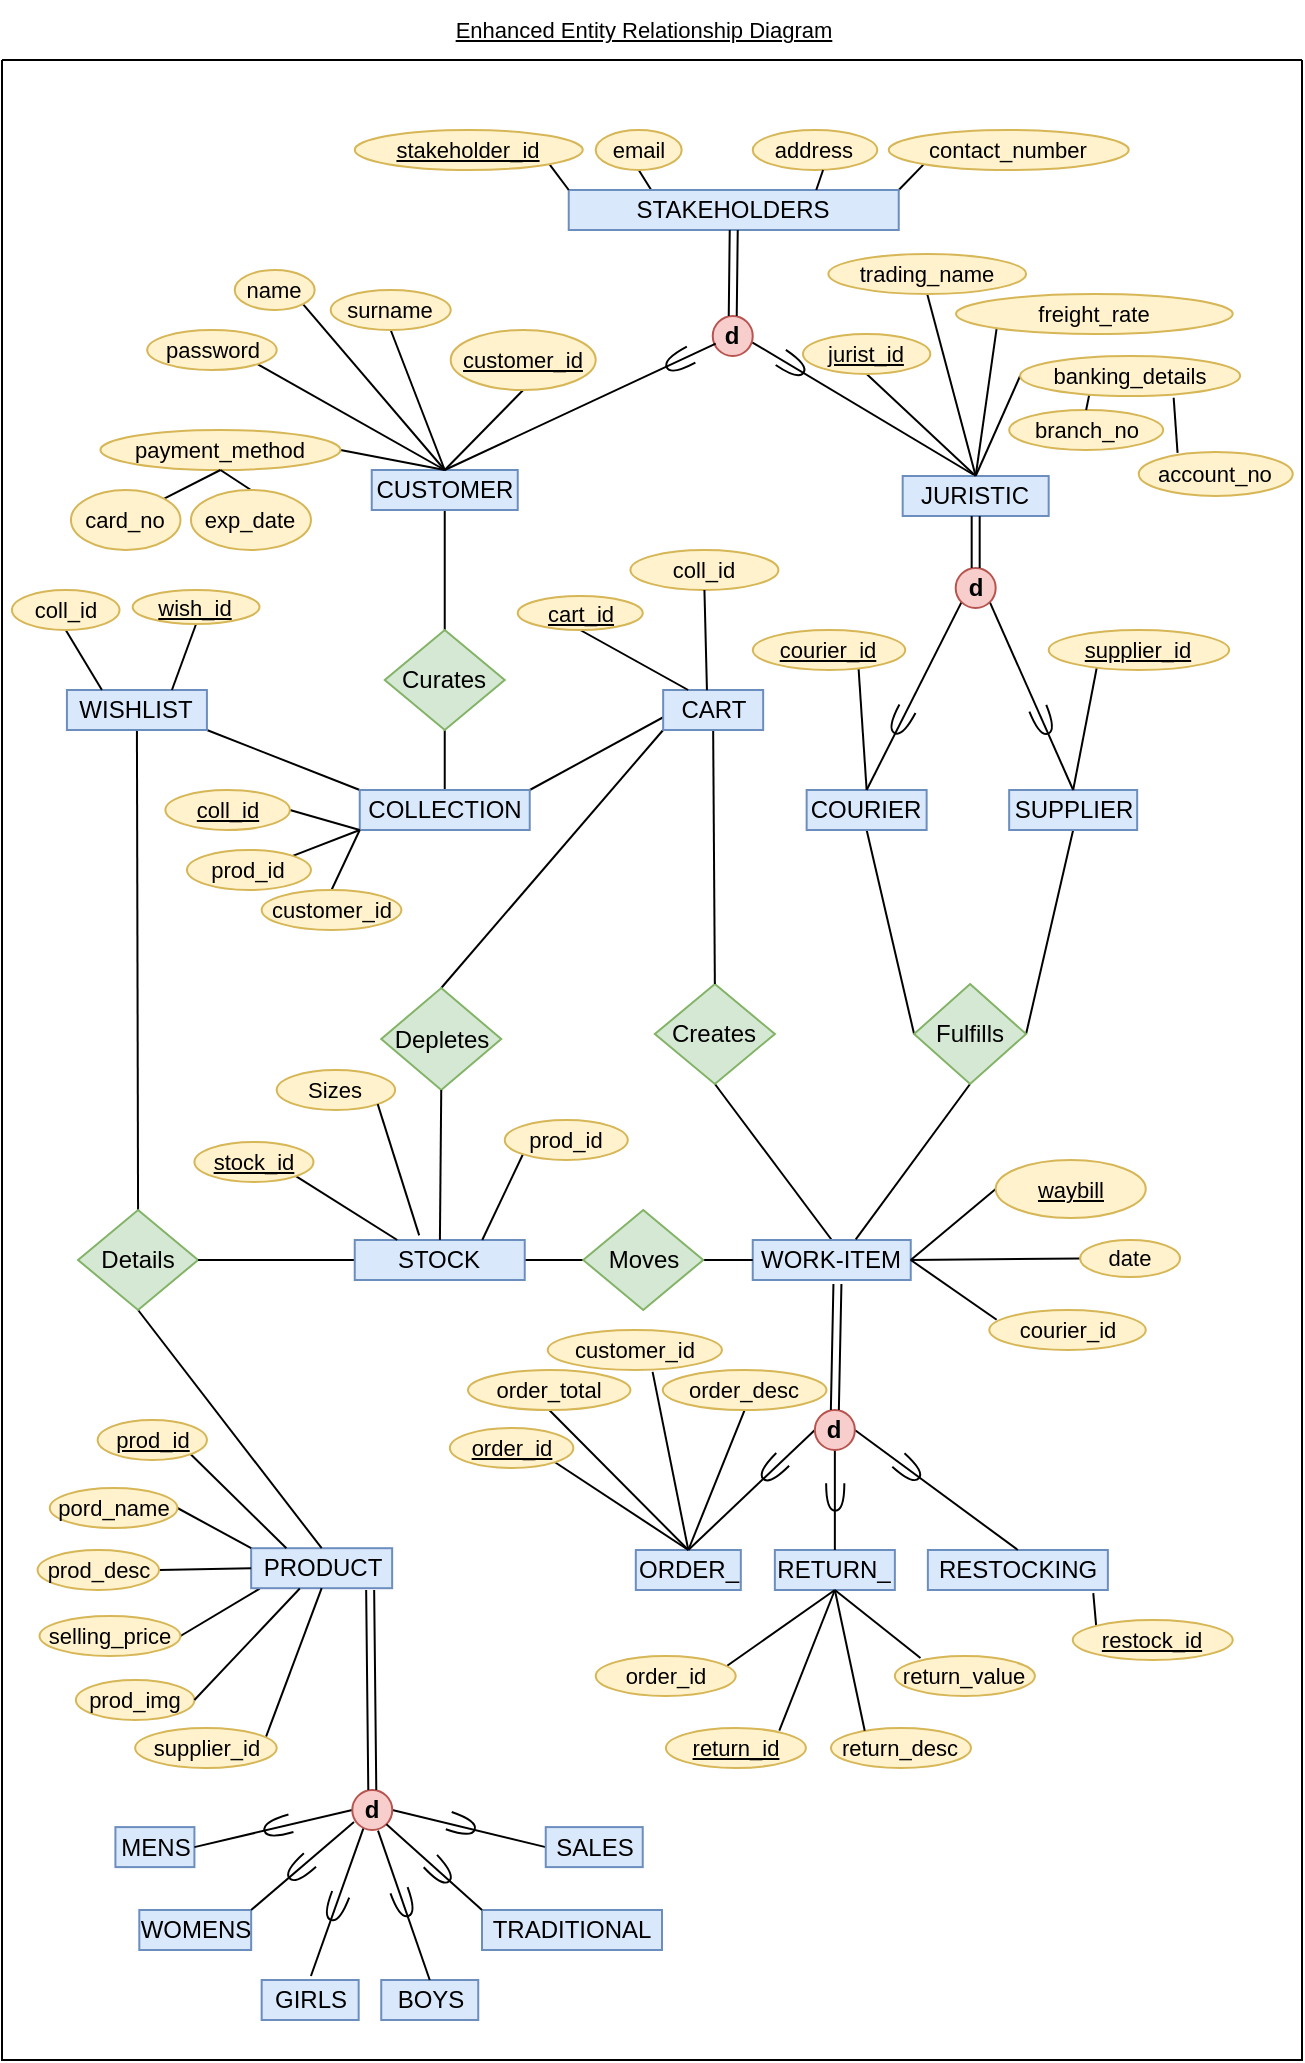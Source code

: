 <mxfile version="24.2.3" type="google">
  <diagram name="Page-1" id="oaMns-fv1m8BBbJur1z5">
    <mxGraphModel grid="1" page="1" gridSize="10" guides="1" tooltips="1" connect="1" arrows="1" fold="1" pageScale="1" pageWidth="827" pageHeight="1169" math="0" shadow="0">
      <root>
        <mxCell id="0" />
        <mxCell id="1" parent="0" />
        <mxCell id="7M60JFeA4p7AnyZTIK_H-19" value="" style="swimlane;startSize=0;fontFamily=Helvetica;fontSize=11;fontColor=default;labelBackgroundColor=default;fontStyle=4" vertex="1" parent="1">
          <mxGeometry x="92" y="80" width="650" height="1000" as="geometry">
            <mxRectangle x="80" y="80" width="50" height="40" as="alternateBounds" />
          </mxGeometry>
        </mxCell>
        <mxCell id="mVh6uOHZZl_l5f0qk9Wl-60" style="edgeStyle=none;rounded=0;orthogonalLoop=1;jettySize=auto;html=1;exitX=1;exitY=0;exitDx=0;exitDy=0;entryX=0;entryY=1;entryDx=0;entryDy=0;strokeColor=default;align=center;verticalAlign=middle;fontFamily=Helvetica;fontSize=11;fontColor=default;labelBackgroundColor=default;endArrow=none;endFill=0;" edge="1" parent="7M60JFeA4p7AnyZTIK_H-19" source="7M60JFeA4p7AnyZTIK_H-50" target="mVh6uOHZZl_l5f0qk9Wl-47">
          <mxGeometry relative="1" as="geometry" />
        </mxCell>
        <mxCell id="mVh6uOHZZl_l5f0qk9Wl-64" style="edgeStyle=none;rounded=0;orthogonalLoop=1;jettySize=auto;html=1;exitX=0.25;exitY=0;exitDx=0;exitDy=0;entryX=0.5;entryY=1;entryDx=0;entryDy=0;strokeColor=default;align=center;verticalAlign=middle;fontFamily=Helvetica;fontSize=11;fontColor=default;labelBackgroundColor=default;endArrow=none;endFill=0;" edge="1" parent="7M60JFeA4p7AnyZTIK_H-19" source="7M60JFeA4p7AnyZTIK_H-50" target="mVh6uOHZZl_l5f0qk9Wl-43">
          <mxGeometry relative="1" as="geometry" />
        </mxCell>
        <mxCell id="7M60JFeA4p7AnyZTIK_H-50" value="STAKEHOLDERS" style="rounded=0;whiteSpace=wrap;html=1;fillColor=#dae8fc;strokeColor=#6c8ebf;" vertex="1" parent="7M60JFeA4p7AnyZTIK_H-19">
          <mxGeometry x="283.37" y="65" width="165" height="20" as="geometry" />
        </mxCell>
        <mxCell id="mVh6uOHZZl_l5f0qk9Wl-12" style="edgeStyle=none;rounded=0;orthogonalLoop=1;jettySize=auto;html=1;exitX=0.5;exitY=1;exitDx=0;exitDy=0;entryX=0.5;entryY=0;entryDx=0;entryDy=0;strokeColor=default;align=center;verticalAlign=middle;fontFamily=Helvetica;fontSize=11;fontColor=default;labelBackgroundColor=default;endArrow=none;endFill=0;" edge="1" parent="7M60JFeA4p7AnyZTIK_H-19" source="7M60JFeA4p7AnyZTIK_H-51" target="7M60JFeA4p7AnyZTIK_H-60">
          <mxGeometry relative="1" as="geometry" />
        </mxCell>
        <mxCell id="7M60JFeA4p7AnyZTIK_H-51" value="CUSTOMER" style="rounded=0;whiteSpace=wrap;html=1;fillColor=#dae8fc;strokeColor=#6c8ebf;" vertex="1" parent="7M60JFeA4p7AnyZTIK_H-19">
          <mxGeometry x="184.87" y="205" width="73" height="20" as="geometry" />
        </mxCell>
        <mxCell id="mVh6uOHZZl_l5f0qk9Wl-30" style="edgeStyle=none;rounded=0;orthogonalLoop=1;jettySize=auto;html=1;exitX=0.5;exitY=1;exitDx=0;exitDy=0;entryX=1;entryY=0.5;entryDx=0;entryDy=0;strokeColor=default;align=center;verticalAlign=middle;fontFamily=Helvetica;fontSize=11;fontColor=default;labelBackgroundColor=default;endArrow=none;endFill=0;" edge="1" parent="7M60JFeA4p7AnyZTIK_H-19" source="7M60JFeA4p7AnyZTIK_H-52" target="7M60JFeA4p7AnyZTIK_H-56">
          <mxGeometry relative="1" as="geometry" />
        </mxCell>
        <mxCell id="7M60JFeA4p7AnyZTIK_H-52" value="SUPPLIER" style="rounded=0;whiteSpace=wrap;html=1;fillColor=#dae8fc;strokeColor=#6c8ebf;" vertex="1" parent="7M60JFeA4p7AnyZTIK_H-19">
          <mxGeometry x="503.58" y="365" width="64" height="20" as="geometry" />
        </mxCell>
        <mxCell id="mVh6uOHZZl_l5f0qk9Wl-18" style="edgeStyle=none;rounded=0;orthogonalLoop=1;jettySize=auto;html=1;exitX=0.5;exitY=1;exitDx=0;exitDy=0;entryX=0.5;entryY=0;entryDx=0;entryDy=0;strokeColor=default;align=center;verticalAlign=middle;fontFamily=Helvetica;fontSize=11;fontColor=default;labelBackgroundColor=default;endArrow=none;endFill=0;" edge="1" parent="7M60JFeA4p7AnyZTIK_H-19" source="7M60JFeA4p7AnyZTIK_H-53" target="7M60JFeA4p7AnyZTIK_H-54">
          <mxGeometry relative="1" as="geometry" />
        </mxCell>
        <mxCell id="7M60JFeA4p7AnyZTIK_H-53" value="Creates" style="rhombus;whiteSpace=wrap;html=1;fillColor=#d5e8d4;strokeColor=#82b366;" vertex="1" parent="7M60JFeA4p7AnyZTIK_H-19">
          <mxGeometry x="326.43" y="462" width="60" height="50" as="geometry" />
        </mxCell>
        <mxCell id="7M60JFeA4p7AnyZTIK_H-54" value="WORK-ITEM" style="rounded=0;whiteSpace=wrap;html=1;fillColor=#dae8fc;strokeColor=#6c8ebf;" vertex="1" parent="7M60JFeA4p7AnyZTIK_H-19">
          <mxGeometry x="375.37" y="590" width="79" height="20" as="geometry" />
        </mxCell>
        <mxCell id="mVh6uOHZZl_l5f0qk9Wl-29" style="edgeStyle=none;rounded=0;orthogonalLoop=1;jettySize=auto;html=1;exitX=0.5;exitY=1;exitDx=0;exitDy=0;entryX=0;entryY=0.5;entryDx=0;entryDy=0;strokeColor=default;align=center;verticalAlign=middle;fontFamily=Helvetica;fontSize=11;fontColor=default;labelBackgroundColor=default;endArrow=none;endFill=0;" edge="1" parent="7M60JFeA4p7AnyZTIK_H-19" source="7M60JFeA4p7AnyZTIK_H-55" target="7M60JFeA4p7AnyZTIK_H-56">
          <mxGeometry relative="1" as="geometry" />
        </mxCell>
        <mxCell id="7M60JFeA4p7AnyZTIK_H-55" value="COURIER" style="rounded=0;whiteSpace=wrap;html=1;fillColor=#dae8fc;strokeColor=#6c8ebf;" vertex="1" parent="7M60JFeA4p7AnyZTIK_H-19">
          <mxGeometry x="402.32" y="365" width="60" height="20" as="geometry" />
        </mxCell>
        <mxCell id="mVh6uOHZZl_l5f0qk9Wl-31" style="edgeStyle=none;rounded=0;orthogonalLoop=1;jettySize=auto;html=1;exitX=0.5;exitY=1;exitDx=0;exitDy=0;strokeColor=default;align=center;verticalAlign=middle;fontFamily=Helvetica;fontSize=11;fontColor=default;labelBackgroundColor=default;endArrow=none;endFill=0;entryX=0.652;entryY=-0.016;entryDx=0;entryDy=0;entryPerimeter=0;" edge="1" parent="7M60JFeA4p7AnyZTIK_H-19" source="7M60JFeA4p7AnyZTIK_H-56" target="7M60JFeA4p7AnyZTIK_H-54">
          <mxGeometry relative="1" as="geometry">
            <mxPoint x="426.62" y="584" as="targetPoint" />
          </mxGeometry>
        </mxCell>
        <mxCell id="7M60JFeA4p7AnyZTIK_H-56" value="Fulfills" style="rhombus;whiteSpace=wrap;html=1;fillColor=#d5e8d4;strokeColor=#82b366;" vertex="1" parent="7M60JFeA4p7AnyZTIK_H-19">
          <mxGeometry x="456.04" y="462" width="56" height="50" as="geometry" />
        </mxCell>
        <mxCell id="7M60JFeA4p7AnyZTIK_H-57" value="ORDER_" style="rounded=0;whiteSpace=wrap;html=1;fillColor=#dae8fc;strokeColor=#6c8ebf;" vertex="1" parent="7M60JFeA4p7AnyZTIK_H-19">
          <mxGeometry x="316.91" y="745" width="52.5" height="20" as="geometry" />
        </mxCell>
        <mxCell id="7M60JFeA4p7AnyZTIK_H-58" value="RETURN_" style="rounded=0;whiteSpace=wrap;html=1;fillColor=#dae8fc;strokeColor=#6c8ebf;" vertex="1" parent="7M60JFeA4p7AnyZTIK_H-19">
          <mxGeometry x="386.43" y="745" width="60" height="20" as="geometry" />
        </mxCell>
        <mxCell id="7M60JFeA4p7AnyZTIK_H-59" value="RESTOCKING" style="rounded=0;whiteSpace=wrap;html=1;fillColor=#dae8fc;strokeColor=#6c8ebf;" vertex="1" parent="7M60JFeA4p7AnyZTIK_H-19">
          <mxGeometry x="462.93" y="745" width="90" height="20" as="geometry" />
        </mxCell>
        <mxCell id="mVh6uOHZZl_l5f0qk9Wl-14" style="edgeStyle=none;rounded=0;orthogonalLoop=1;jettySize=auto;html=1;exitX=0.5;exitY=1;exitDx=0;exitDy=0;entryX=0.5;entryY=0;entryDx=0;entryDy=0;strokeColor=default;align=center;verticalAlign=middle;fontFamily=Helvetica;fontSize=11;fontColor=default;labelBackgroundColor=default;endArrow=none;endFill=0;" edge="1" parent="7M60JFeA4p7AnyZTIK_H-19" source="7M60JFeA4p7AnyZTIK_H-60" target="7M60JFeA4p7AnyZTIK_H-61">
          <mxGeometry relative="1" as="geometry" />
        </mxCell>
        <mxCell id="7M60JFeA4p7AnyZTIK_H-60" value="Curates" style="rhombus;whiteSpace=wrap;html=1;fillColor=#d5e8d4;strokeColor=#82b366;" vertex="1" parent="7M60JFeA4p7AnyZTIK_H-19">
          <mxGeometry x="191.37" y="285" width="60" height="50" as="geometry" />
        </mxCell>
        <mxCell id="mVh6uOHZZl_l5f0qk9Wl-15" style="edgeStyle=none;rounded=0;orthogonalLoop=1;jettySize=auto;html=1;exitX=0;exitY=0;exitDx=0;exitDy=0;entryX=1;entryY=1;entryDx=0;entryDy=0;strokeColor=default;align=center;verticalAlign=middle;fontFamily=Helvetica;fontSize=11;fontColor=default;labelBackgroundColor=default;endArrow=none;endFill=0;" edge="1" parent="7M60JFeA4p7AnyZTIK_H-19" source="7M60JFeA4p7AnyZTIK_H-61" target="7M60JFeA4p7AnyZTIK_H-62">
          <mxGeometry relative="1" as="geometry" />
        </mxCell>
        <mxCell id="mVh6uOHZZl_l5f0qk9Wl-16" style="edgeStyle=none;rounded=0;orthogonalLoop=1;jettySize=auto;html=1;exitX=1;exitY=0;exitDx=0;exitDy=0;entryX=0.5;entryY=0;entryDx=0;entryDy=0;strokeColor=default;align=center;verticalAlign=middle;fontFamily=Helvetica;fontSize=11;fontColor=default;labelBackgroundColor=default;endArrow=none;endFill=0;" edge="1" parent="7M60JFeA4p7AnyZTIK_H-19" source="7M60JFeA4p7AnyZTIK_H-61" target="7M60JFeA4p7AnyZTIK_H-63">
          <mxGeometry relative="1" as="geometry" />
        </mxCell>
        <mxCell id="7M60JFeA4p7AnyZTIK_H-61" value="COLLECTION" style="rounded=0;whiteSpace=wrap;html=1;fillColor=#dae8fc;strokeColor=#6c8ebf;" vertex="1" parent="7M60JFeA4p7AnyZTIK_H-19">
          <mxGeometry x="178.87" y="365" width="85" height="20" as="geometry" />
        </mxCell>
        <mxCell id="aJq_hjZU2xSEe8lFg6c7-14" style="edgeStyle=none;rounded=0;orthogonalLoop=1;jettySize=auto;html=1;exitX=0.5;exitY=1;exitDx=0;exitDy=0;entryX=0.5;entryY=0;entryDx=0;entryDy=0;strokeColor=default;align=center;verticalAlign=middle;fontFamily=Helvetica;fontSize=11;fontColor=default;labelBackgroundColor=default;endArrow=none;endFill=0;" edge="1" parent="7M60JFeA4p7AnyZTIK_H-19" source="7M60JFeA4p7AnyZTIK_H-62" target="aJq_hjZU2xSEe8lFg6c7-1">
          <mxGeometry relative="1" as="geometry" />
        </mxCell>
        <mxCell id="7M60JFeA4p7AnyZTIK_H-62" value="WISHLIST" style="rounded=0;whiteSpace=wrap;html=1;fillColor=#dae8fc;strokeColor=#6c8ebf;" vertex="1" parent="7M60JFeA4p7AnyZTIK_H-19">
          <mxGeometry x="32.46" y="315" width="70" height="20" as="geometry" />
        </mxCell>
        <mxCell id="mVh6uOHZZl_l5f0qk9Wl-17" style="edgeStyle=none;rounded=0;orthogonalLoop=1;jettySize=auto;html=1;exitX=0.5;exitY=1;exitDx=0;exitDy=0;entryX=0.5;entryY=0;entryDx=0;entryDy=0;strokeColor=default;align=center;verticalAlign=middle;fontFamily=Helvetica;fontSize=11;fontColor=default;labelBackgroundColor=default;endArrow=none;endFill=0;" edge="1" parent="7M60JFeA4p7AnyZTIK_H-19" source="7M60JFeA4p7AnyZTIK_H-63" target="7M60JFeA4p7AnyZTIK_H-53">
          <mxGeometry relative="1" as="geometry" />
        </mxCell>
        <mxCell id="aJq_hjZU2xSEe8lFg6c7-12" style="edgeStyle=none;rounded=0;orthogonalLoop=1;jettySize=auto;html=1;exitX=0;exitY=1;exitDx=0;exitDy=0;entryX=0.5;entryY=0;entryDx=0;entryDy=0;strokeColor=default;align=center;verticalAlign=middle;fontFamily=Helvetica;fontSize=11;fontColor=default;labelBackgroundColor=default;endArrow=none;endFill=0;" edge="1" parent="7M60JFeA4p7AnyZTIK_H-19" source="7M60JFeA4p7AnyZTIK_H-63" target="7M60JFeA4p7AnyZTIK_H-64">
          <mxGeometry relative="1" as="geometry" />
        </mxCell>
        <mxCell id="7M60JFeA4p7AnyZTIK_H-63" value="CART" style="rounded=0;whiteSpace=wrap;html=1;fillColor=#dae8fc;strokeColor=#6c8ebf;" vertex="1" parent="7M60JFeA4p7AnyZTIK_H-19">
          <mxGeometry x="330.58" y="315" width="50" height="20" as="geometry" />
        </mxCell>
        <mxCell id="7M60JFeA4p7AnyZTIK_H-64" value="Depletes" style="rhombus;whiteSpace=wrap;html=1;fillColor=#d5e8d4;strokeColor=#82b366;" vertex="1" parent="7M60JFeA4p7AnyZTIK_H-19">
          <mxGeometry x="189.62" y="464" width="60" height="51" as="geometry" />
        </mxCell>
        <mxCell id="7yUX4JSuDH4g4MKm9Fw2-2" style="rounded=0;orthogonalLoop=1;jettySize=auto;html=1;exitX=0.061;exitY=1.009;exitDx=0;exitDy=0;entryX=1;entryY=0.5;entryDx=0;entryDy=0;endArrow=none;endFill=0;exitPerimeter=0;" edge="1" parent="7M60JFeA4p7AnyZTIK_H-19" source="7M60JFeA4p7AnyZTIK_H-65" target="7yUX4JSuDH4g4MKm9Fw2-1">
          <mxGeometry relative="1" as="geometry" />
        </mxCell>
        <mxCell id="7M60JFeA4p7AnyZTIK_H-65" value="PRODUCT" style="rounded=0;whiteSpace=wrap;html=1;fillColor=#dae8fc;strokeColor=#6c8ebf;" vertex="1" parent="7M60JFeA4p7AnyZTIK_H-19">
          <mxGeometry x="124.58" y="744.1" width="70.5" height="20" as="geometry" />
        </mxCell>
        <mxCell id="7M60JFeA4p7AnyZTIK_H-66" value="MENS" style="rounded=0;whiteSpace=wrap;html=1;fillColor=#dae8fc;strokeColor=#6c8ebf;" vertex="1" parent="7M60JFeA4p7AnyZTIK_H-19">
          <mxGeometry x="56.71" y="883.55" width="39.5" height="20" as="geometry" />
        </mxCell>
        <mxCell id="7M60JFeA4p7AnyZTIK_H-67" value="WOMENS" style="rounded=0;whiteSpace=wrap;html=1;fillColor=#dae8fc;strokeColor=#6c8ebf;" vertex="1" parent="7M60JFeA4p7AnyZTIK_H-19">
          <mxGeometry x="68.65" y="925" width="55.93" height="20" as="geometry" />
        </mxCell>
        <mxCell id="mVh6uOHZZl_l5f0qk9Wl-37" style="edgeStyle=none;rounded=0;orthogonalLoop=1;jettySize=auto;html=1;exitX=0.986;exitY=0.658;exitDx=0;exitDy=0;entryX=0.5;entryY=0;entryDx=0;entryDy=0;strokeColor=default;align=center;verticalAlign=middle;fontFamily=Helvetica;fontSize=11;fontColor=default;labelBackgroundColor=default;endArrow=none;endFill=0;exitPerimeter=0;" edge="1" parent="7M60JFeA4p7AnyZTIK_H-19" source="mVh6uOHZZl_l5f0qk9Wl-1" target="mVh6uOHZZl_l5f0qk9Wl-35">
          <mxGeometry relative="1" as="geometry" />
        </mxCell>
        <mxCell id="mVh6uOHZZl_l5f0qk9Wl-1" value="&lt;b&gt;d&lt;/b&gt;" style="ellipse;whiteSpace=wrap;html=1;aspect=fixed;fillColor=#f8cecc;strokeColor=#b85450;" vertex="1" parent="7M60JFeA4p7AnyZTIK_H-19">
          <mxGeometry x="355.37" y="128" width="20" height="20" as="geometry" />
        </mxCell>
        <mxCell id="mVh6uOHZZl_l5f0qk9Wl-32" style="edgeStyle=none;rounded=0;orthogonalLoop=1;jettySize=auto;html=1;exitX=0;exitY=0.5;exitDx=0;exitDy=0;entryX=1;entryY=0.5;entryDx=0;entryDy=0;strokeColor=default;align=center;verticalAlign=middle;fontFamily=Helvetica;fontSize=11;fontColor=default;labelBackgroundColor=default;endArrow=none;endFill=0;" edge="1" parent="7M60JFeA4p7AnyZTIK_H-19" source="mVh6uOHZZl_l5f0qk9Wl-2" target="7M60JFeA4p7AnyZTIK_H-66">
          <mxGeometry relative="1" as="geometry">
            <mxPoint x="99.805" y="945.0" as="targetPoint" />
          </mxGeometry>
        </mxCell>
        <mxCell id="mVh6uOHZZl_l5f0qk9Wl-33" style="edgeStyle=none;rounded=0;orthogonalLoop=1;jettySize=auto;html=1;exitX=1;exitY=0.5;exitDx=0;exitDy=0;entryX=0;entryY=0.5;entryDx=0;entryDy=0;strokeColor=default;align=center;verticalAlign=middle;fontFamily=Helvetica;fontSize=11;fontColor=default;labelBackgroundColor=default;endArrow=none;endFill=0;" edge="1" parent="7M60JFeA4p7AnyZTIK_H-19" source="mVh6uOHZZl_l5f0qk9Wl-2" target="aHHvUqj5JtlbrmkZj4qv-1">
          <mxGeometry relative="1" as="geometry">
            <mxPoint x="280.57" y="945.0" as="targetPoint" />
          </mxGeometry>
        </mxCell>
        <mxCell id="mVh6uOHZZl_l5f0qk9Wl-34" style="edgeStyle=none;rounded=0;orthogonalLoop=1;jettySize=auto;html=1;exitX=0.043;exitY=0.8;exitDx=0;exitDy=0;entryX=1;entryY=0;entryDx=0;entryDy=0;strokeColor=default;align=center;verticalAlign=middle;fontFamily=Helvetica;fontSize=11;fontColor=default;labelBackgroundColor=default;endArrow=none;endFill=0;exitPerimeter=0;" edge="1" parent="7M60JFeA4p7AnyZTIK_H-19" source="mVh6uOHZZl_l5f0qk9Wl-2" target="7M60JFeA4p7AnyZTIK_H-67">
          <mxGeometry relative="1" as="geometry">
            <mxPoint x="153.085" y="945.0" as="targetPoint" />
          </mxGeometry>
        </mxCell>
        <mxCell id="mVh6uOHZZl_l5f0qk9Wl-2" value="d" style="ellipse;whiteSpace=wrap;html=1;aspect=fixed;fontStyle=1;fillColor=#f8cecc;strokeColor=#b85450;" vertex="1" parent="7M60JFeA4p7AnyZTIK_H-19">
          <mxGeometry x="175.14" y="865" width="20" height="20" as="geometry" />
        </mxCell>
        <mxCell id="mVh6uOHZZl_l5f0qk9Wl-21" style="edgeStyle=none;rounded=0;orthogonalLoop=1;jettySize=auto;html=1;exitX=0;exitY=0.5;exitDx=0;exitDy=0;entryX=0.5;entryY=0;entryDx=0;entryDy=0;strokeColor=default;align=center;verticalAlign=middle;fontFamily=Helvetica;fontSize=11;fontColor=default;labelBackgroundColor=default;endArrow=none;endFill=0;" edge="1" parent="7M60JFeA4p7AnyZTIK_H-19" source="mVh6uOHZZl_l5f0qk9Wl-3" target="7M60JFeA4p7AnyZTIK_H-57">
          <mxGeometry relative="1" as="geometry" />
        </mxCell>
        <mxCell id="mVh6uOHZZl_l5f0qk9Wl-22" style="edgeStyle=none;rounded=0;orthogonalLoop=1;jettySize=auto;html=1;exitX=1;exitY=0.5;exitDx=0;exitDy=0;entryX=0.5;entryY=0;entryDx=0;entryDy=0;strokeColor=default;align=center;verticalAlign=middle;fontFamily=Helvetica;fontSize=11;fontColor=default;labelBackgroundColor=default;endArrow=none;endFill=0;" edge="1" parent="7M60JFeA4p7AnyZTIK_H-19" source="mVh6uOHZZl_l5f0qk9Wl-3" target="7M60JFeA4p7AnyZTIK_H-59">
          <mxGeometry relative="1" as="geometry" />
        </mxCell>
        <mxCell id="mVh6uOHZZl_l5f0qk9Wl-23" style="edgeStyle=none;rounded=0;orthogonalLoop=1;jettySize=auto;html=1;exitX=0.5;exitY=1;exitDx=0;exitDy=0;entryX=0.5;entryY=0;entryDx=0;entryDy=0;strokeColor=default;align=center;verticalAlign=middle;fontFamily=Helvetica;fontSize=11;fontColor=default;labelBackgroundColor=default;endArrow=none;endFill=0;" edge="1" parent="7M60JFeA4p7AnyZTIK_H-19" source="mVh6uOHZZl_l5f0qk9Wl-3" target="7M60JFeA4p7AnyZTIK_H-58">
          <mxGeometry relative="1" as="geometry" />
        </mxCell>
        <mxCell id="mVh6uOHZZl_l5f0qk9Wl-3" value="&lt;b&gt;d&lt;/b&gt;" style="ellipse;whiteSpace=wrap;html=1;aspect=fixed;fillColor=#f8cecc;strokeColor=#b85450;" vertex="1" parent="7M60JFeA4p7AnyZTIK_H-19">
          <mxGeometry x="406.43" y="675" width="20" height="20" as="geometry" />
        </mxCell>
        <mxCell id="mVh6uOHZZl_l5f0qk9Wl-4" value="BOYS" style="rounded=0;whiteSpace=wrap;html=1;fillColor=#dae8fc;strokeColor=#6c8ebf;" vertex="1" parent="7M60JFeA4p7AnyZTIK_H-19">
          <mxGeometry x="189.62" y="960" width="48.5" height="20" as="geometry" />
        </mxCell>
        <mxCell id="mVh6uOHZZl_l5f0qk9Wl-6" value="" style="shape=link;html=1;rounded=0;strokeColor=default;align=center;verticalAlign=middle;fontFamily=Helvetica;fontSize=11;fontColor=default;labelBackgroundColor=default;endArrow=none;endFill=0;entryX=0.5;entryY=1;entryDx=0;entryDy=0;exitX=0.5;exitY=0;exitDx=0;exitDy=0;" edge="1" parent="7M60JFeA4p7AnyZTIK_H-19" source="mVh6uOHZZl_l5f0qk9Wl-1" target="7M60JFeA4p7AnyZTIK_H-50">
          <mxGeometry width="100" relative="1" as="geometry">
            <mxPoint x="375.37" y="138" as="sourcePoint" />
            <mxPoint x="475.37" y="138" as="targetPoint" />
          </mxGeometry>
        </mxCell>
        <mxCell id="mVh6uOHZZl_l5f0qk9Wl-8" style="edgeStyle=none;rounded=0;orthogonalLoop=1;jettySize=auto;html=1;exitX=0.5;exitY=0;exitDx=0;exitDy=0;entryX=0.075;entryY=0.689;entryDx=0;entryDy=0;entryPerimeter=0;strokeColor=default;align=center;verticalAlign=middle;fontFamily=Helvetica;fontSize=11;fontColor=default;labelBackgroundColor=default;endArrow=none;endFill=0;" edge="1" parent="7M60JFeA4p7AnyZTIK_H-19" source="7M60JFeA4p7AnyZTIK_H-51" target="mVh6uOHZZl_l5f0qk9Wl-1">
          <mxGeometry relative="1" as="geometry" />
        </mxCell>
        <mxCell id="mVh6uOHZZl_l5f0qk9Wl-20" value="" style="shape=link;html=1;rounded=0;strokeColor=default;align=center;verticalAlign=middle;fontFamily=Helvetica;fontSize=11;fontColor=default;labelBackgroundColor=default;endArrow=none;endFill=0;exitX=0.536;exitY=1.1;exitDx=0;exitDy=0;entryX=0.5;entryY=0;entryDx=0;entryDy=0;exitPerimeter=0;" edge="1" parent="7M60JFeA4p7AnyZTIK_H-19" source="7M60JFeA4p7AnyZTIK_H-54" target="mVh6uOHZZl_l5f0qk9Wl-3">
          <mxGeometry width="100" relative="1" as="geometry">
            <mxPoint x="375.37" y="668" as="sourcePoint" />
            <mxPoint x="475.37" y="668" as="targetPoint" />
          </mxGeometry>
        </mxCell>
        <mxCell id="mVh6uOHZZl_l5f0qk9Wl-28" value="" style="shape=link;html=1;rounded=0;strokeColor=default;align=center;verticalAlign=middle;fontFamily=Helvetica;fontSize=11;fontColor=default;labelBackgroundColor=default;endArrow=none;endFill=0;exitX=0.5;exitY=0;exitDx=0;exitDy=0;entryX=0.5;entryY=1;entryDx=0;entryDy=0;" edge="1" parent="7M60JFeA4p7AnyZTIK_H-19" source="mVh6uOHZZl_l5f0qk9Wl-2">
          <mxGeometry width="100" relative="1" as="geometry">
            <mxPoint x="393.45" y="864" as="sourcePoint" />
            <mxPoint x="184.08" y="765.0" as="targetPoint" />
          </mxGeometry>
        </mxCell>
        <mxCell id="mVh6uOHZZl_l5f0qk9Wl-75" style="edgeStyle=none;rounded=0;orthogonalLoop=1;jettySize=auto;html=1;exitX=0.5;exitY=0;exitDx=0;exitDy=0;entryX=0;entryY=0.5;entryDx=0;entryDy=0;strokeColor=default;align=center;verticalAlign=middle;fontFamily=Helvetica;fontSize=11;fontColor=default;labelBackgroundColor=default;endArrow=none;endFill=0;" edge="1" parent="7M60JFeA4p7AnyZTIK_H-19" source="mVh6uOHZZl_l5f0qk9Wl-35" target="mVh6uOHZZl_l5f0qk9Wl-74">
          <mxGeometry relative="1" as="geometry" />
        </mxCell>
        <mxCell id="mVh6uOHZZl_l5f0qk9Wl-35" value="JURISTIC" style="rounded=0;whiteSpace=wrap;html=1;fillColor=#dae8fc;strokeColor=#6c8ebf;" vertex="1" parent="7M60JFeA4p7AnyZTIK_H-19">
          <mxGeometry x="450.34" y="208" width="73" height="20" as="geometry" />
        </mxCell>
        <mxCell id="mVh6uOHZZl_l5f0qk9Wl-41" style="edgeStyle=none;rounded=0;orthogonalLoop=1;jettySize=auto;html=1;exitX=0;exitY=1;exitDx=0;exitDy=0;entryX=0.5;entryY=0;entryDx=0;entryDy=0;strokeColor=default;align=center;verticalAlign=middle;fontFamily=Helvetica;fontSize=11;fontColor=default;labelBackgroundColor=default;endArrow=none;endFill=0;" edge="1" parent="7M60JFeA4p7AnyZTIK_H-19" source="mVh6uOHZZl_l5f0qk9Wl-38" target="7M60JFeA4p7AnyZTIK_H-55">
          <mxGeometry relative="1" as="geometry" />
        </mxCell>
        <mxCell id="mVh6uOHZZl_l5f0qk9Wl-42" style="edgeStyle=none;rounded=0;orthogonalLoop=1;jettySize=auto;html=1;exitX=1;exitY=1;exitDx=0;exitDy=0;entryX=0.5;entryY=0;entryDx=0;entryDy=0;strokeColor=default;align=center;verticalAlign=middle;fontFamily=Helvetica;fontSize=11;fontColor=default;labelBackgroundColor=default;endArrow=none;endFill=0;" edge="1" parent="7M60JFeA4p7AnyZTIK_H-19" source="mVh6uOHZZl_l5f0qk9Wl-38" target="7M60JFeA4p7AnyZTIK_H-52">
          <mxGeometry relative="1" as="geometry" />
        </mxCell>
        <mxCell id="mVh6uOHZZl_l5f0qk9Wl-38" value="&lt;b&gt;d&lt;/b&gt;" style="ellipse;whiteSpace=wrap;html=1;aspect=fixed;fillColor=#f8cecc;strokeColor=#b85450;" vertex="1" parent="7M60JFeA4p7AnyZTIK_H-19">
          <mxGeometry x="476.84" y="254" width="20" height="20" as="geometry" />
        </mxCell>
        <mxCell id="mVh6uOHZZl_l5f0qk9Wl-39" value="" style="shape=link;html=1;rounded=0;strokeColor=default;align=center;verticalAlign=middle;fontFamily=Helvetica;fontSize=11;fontColor=default;labelBackgroundColor=default;endArrow=none;endFill=0;entryX=0.5;entryY=0;entryDx=0;entryDy=0;" edge="1" parent="7M60JFeA4p7AnyZTIK_H-19" source="mVh6uOHZZl_l5f0qk9Wl-35" target="mVh6uOHZZl_l5f0qk9Wl-38">
          <mxGeometry width="100" relative="1" as="geometry">
            <mxPoint x="375.37" y="308" as="sourcePoint" />
            <mxPoint x="475.37" y="248" as="targetPoint" />
          </mxGeometry>
        </mxCell>
        <mxCell id="mVh6uOHZZl_l5f0qk9Wl-43" value="email" style="ellipse;whiteSpace=wrap;html=1;fontFamily=Helvetica;fontSize=11;labelBackgroundColor=none;fillColor=#fff2cc;strokeColor=#d6b656;" vertex="1" parent="7M60JFeA4p7AnyZTIK_H-19">
          <mxGeometry x="296.85" y="35" width="43" height="20" as="geometry" />
        </mxCell>
        <mxCell id="mVh6uOHZZl_l5f0qk9Wl-44" value="address" style="ellipse;whiteSpace=wrap;html=1;fontFamily=Helvetica;fontSize=11;labelBackgroundColor=none;fillColor=#fff2cc;strokeColor=#d6b656;" vertex="1" parent="7M60JFeA4p7AnyZTIK_H-19">
          <mxGeometry x="375.37" y="35" width="62.25" height="20" as="geometry" />
        </mxCell>
        <mxCell id="mVh6uOHZZl_l5f0qk9Wl-59" style="edgeStyle=none;rounded=0;orthogonalLoop=1;jettySize=auto;html=1;exitX=1;exitY=1;exitDx=0;exitDy=0;entryX=0;entryY=0;entryDx=0;entryDy=0;strokeColor=default;align=center;verticalAlign=middle;fontFamily=Helvetica;fontSize=11;fontColor=default;labelBackgroundColor=default;endArrow=none;endFill=0;" edge="1" parent="7M60JFeA4p7AnyZTIK_H-19" source="mVh6uOHZZl_l5f0qk9Wl-45" target="7M60JFeA4p7AnyZTIK_H-50">
          <mxGeometry relative="1" as="geometry" />
        </mxCell>
        <mxCell id="mVh6uOHZZl_l5f0qk9Wl-45" value="&lt;u&gt;stakeholder_id&lt;/u&gt;" style="ellipse;whiteSpace=wrap;html=1;fontFamily=Helvetica;fontSize=11;labelBackgroundColor=none;fillColor=#fff2cc;strokeColor=#d6b656;" vertex="1" parent="7M60JFeA4p7AnyZTIK_H-19">
          <mxGeometry x="176.37" y="35" width="114" height="20" as="geometry" />
        </mxCell>
        <mxCell id="mVh6uOHZZl_l5f0qk9Wl-47" value="contact_number" style="ellipse;whiteSpace=wrap;html=1;fontFamily=Helvetica;fontSize=11;labelBackgroundColor=none;fillColor=#fff2cc;strokeColor=#d6b656;" vertex="1" parent="7M60JFeA4p7AnyZTIK_H-19">
          <mxGeometry x="443.37" y="35" width="120" height="20" as="geometry" />
        </mxCell>
        <mxCell id="mVh6uOHZZl_l5f0qk9Wl-67" style="edgeStyle=none;rounded=0;orthogonalLoop=1;jettySize=auto;html=1;exitX=0.5;exitY=1;exitDx=0;exitDy=0;entryX=0.5;entryY=0;entryDx=0;entryDy=0;strokeColor=default;align=center;verticalAlign=middle;fontFamily=Helvetica;fontSize=11;fontColor=default;labelBackgroundColor=default;endArrow=none;endFill=0;" edge="1" parent="7M60JFeA4p7AnyZTIK_H-19" source="mVh6uOHZZl_l5f0qk9Wl-49" target="7M60JFeA4p7AnyZTIK_H-51">
          <mxGeometry relative="1" as="geometry" />
        </mxCell>
        <mxCell id="mVh6uOHZZl_l5f0qk9Wl-49" value="surname" style="ellipse;whiteSpace=wrap;html=1;fontFamily=Helvetica;fontSize=11;labelBackgroundColor=none;fillColor=#fff2cc;strokeColor=#d6b656;" vertex="1" parent="7M60JFeA4p7AnyZTIK_H-19">
          <mxGeometry x="164.35" y="115" width="60" height="20" as="geometry" />
        </mxCell>
        <mxCell id="mVh6uOHZZl_l5f0qk9Wl-73" style="edgeStyle=none;rounded=0;orthogonalLoop=1;jettySize=auto;html=1;exitX=0.5;exitY=1;exitDx=0;exitDy=0;entryX=0.5;entryY=0;entryDx=0;entryDy=0;strokeColor=default;align=center;verticalAlign=middle;fontFamily=Helvetica;fontSize=11;fontColor=default;labelBackgroundColor=default;endArrow=none;endFill=0;" edge="1" parent="7M60JFeA4p7AnyZTIK_H-19" source="mVh6uOHZZl_l5f0qk9Wl-51" target="mVh6uOHZZl_l5f0qk9Wl-35">
          <mxGeometry relative="1" as="geometry" />
        </mxCell>
        <mxCell id="mVh6uOHZZl_l5f0qk9Wl-51" value="trading_name" style="ellipse;whiteSpace=wrap;html=1;fontFamily=Helvetica;fontSize=11;labelBackgroundColor=none;fillColor=#fff2cc;strokeColor=#d6b656;" vertex="1" parent="7M60JFeA4p7AnyZTIK_H-19">
          <mxGeometry x="413.17" y="97" width="98.87" height="20" as="geometry" />
        </mxCell>
        <mxCell id="mVh6uOHZZl_l5f0qk9Wl-69" style="edgeStyle=none;rounded=0;orthogonalLoop=1;jettySize=auto;html=1;exitX=1;exitY=1;exitDx=0;exitDy=0;entryX=0.5;entryY=0;entryDx=0;entryDy=0;strokeColor=default;align=center;verticalAlign=middle;fontFamily=Helvetica;fontSize=11;fontColor=default;labelBackgroundColor=default;endArrow=none;endFill=0;" edge="1" parent="7M60JFeA4p7AnyZTIK_H-19" source="mVh6uOHZZl_l5f0qk9Wl-52" target="7M60JFeA4p7AnyZTIK_H-51">
          <mxGeometry relative="1" as="geometry" />
        </mxCell>
        <mxCell id="mVh6uOHZZl_l5f0qk9Wl-52" value="password" style="ellipse;whiteSpace=wrap;html=1;fontFamily=Helvetica;fontSize=11;labelBackgroundColor=none;fillColor=#fff2cc;strokeColor=#d6b656;" vertex="1" parent="7M60JFeA4p7AnyZTIK_H-19">
          <mxGeometry x="72.6" y="135" width="64.75" height="20" as="geometry" />
        </mxCell>
        <mxCell id="mVh6uOHZZl_l5f0qk9Wl-68" style="edgeStyle=none;rounded=0;orthogonalLoop=1;jettySize=auto;html=1;exitX=1;exitY=1;exitDx=0;exitDy=0;entryX=0.5;entryY=0;entryDx=0;entryDy=0;strokeColor=default;align=center;verticalAlign=middle;fontFamily=Helvetica;fontSize=11;fontColor=default;labelBackgroundColor=default;endArrow=none;endFill=0;" edge="1" parent="7M60JFeA4p7AnyZTIK_H-19" source="mVh6uOHZZl_l5f0qk9Wl-48" target="7M60JFeA4p7AnyZTIK_H-51">
          <mxGeometry relative="1" as="geometry" />
        </mxCell>
        <mxCell id="mVh6uOHZZl_l5f0qk9Wl-48" value="name" style="ellipse;whiteSpace=wrap;html=1;fontFamily=Helvetica;fontSize=11;labelBackgroundColor=none;fillColor=#fff2cc;strokeColor=#d6b656;" vertex="1" parent="7M60JFeA4p7AnyZTIK_H-19">
          <mxGeometry x="116.35" y="105" width="40" height="20" as="geometry" />
        </mxCell>
        <mxCell id="mVh6uOHZZl_l5f0qk9Wl-70" style="edgeStyle=none;rounded=0;orthogonalLoop=1;jettySize=auto;html=1;exitX=1;exitY=0.5;exitDx=0;exitDy=0;entryX=0.5;entryY=0;entryDx=0;entryDy=0;strokeColor=default;align=center;verticalAlign=middle;fontFamily=Helvetica;fontSize=11;fontColor=default;labelBackgroundColor=default;endArrow=none;endFill=0;" edge="1" parent="7M60JFeA4p7AnyZTIK_H-19" source="mVh6uOHZZl_l5f0qk9Wl-53" target="7M60JFeA4p7AnyZTIK_H-51">
          <mxGeometry relative="1" as="geometry" />
        </mxCell>
        <mxCell id="mVh6uOHZZl_l5f0qk9Wl-53" value="payment_method" style="ellipse;whiteSpace=wrap;html=1;fontFamily=Helvetica;fontSize=11;labelBackgroundColor=none;fillColor=#fff2cc;strokeColor=#d6b656;" vertex="1" parent="7M60JFeA4p7AnyZTIK_H-19">
          <mxGeometry x="49.23" y="185" width="120" height="20" as="geometry" />
        </mxCell>
        <mxCell id="mVh6uOHZZl_l5f0qk9Wl-77" style="edgeStyle=none;rounded=0;orthogonalLoop=1;jettySize=auto;html=1;exitX=0.252;exitY=0.019;exitDx=0;exitDy=0;strokeColor=default;align=center;verticalAlign=middle;fontFamily=Helvetica;fontSize=11;fontColor=default;labelBackgroundColor=default;endArrow=none;endFill=0;entryX=0.698;entryY=1.045;entryDx=0;entryDy=0;entryPerimeter=0;exitPerimeter=0;" edge="1" parent="7M60JFeA4p7AnyZTIK_H-19" source="mVh6uOHZZl_l5f0qk9Wl-55" target="mVh6uOHZZl_l5f0qk9Wl-74">
          <mxGeometry relative="1" as="geometry" />
        </mxCell>
        <mxCell id="mVh6uOHZZl_l5f0qk9Wl-55" value="account_no" style="ellipse;whiteSpace=wrap;html=1;fontFamily=Helvetica;fontSize=11;labelBackgroundColor=none;fillColor=#fff2cc;strokeColor=#d6b656;" vertex="1" parent="7M60JFeA4p7AnyZTIK_H-19">
          <mxGeometry x="568.37" y="196" width="77" height="22" as="geometry" />
        </mxCell>
        <mxCell id="mVh6uOHZZl_l5f0qk9Wl-56" value="branch_no" style="ellipse;whiteSpace=wrap;html=1;fontFamily=Helvetica;fontSize=11;labelBackgroundColor=none;fillColor=#fff2cc;strokeColor=#d6b656;" vertex="1" parent="7M60JFeA4p7AnyZTIK_H-19">
          <mxGeometry x="503.58" y="175" width="77" height="20" as="geometry" />
        </mxCell>
        <mxCell id="mVh6uOHZZl_l5f0qk9Wl-71" style="edgeStyle=none;rounded=0;orthogonalLoop=1;jettySize=auto;html=1;exitX=1;exitY=0;exitDx=0;exitDy=0;entryX=0.5;entryY=1;entryDx=0;entryDy=0;strokeColor=default;align=center;verticalAlign=middle;fontFamily=Helvetica;fontSize=11;fontColor=default;labelBackgroundColor=default;endArrow=none;endFill=0;" edge="1" parent="7M60JFeA4p7AnyZTIK_H-19" source="mVh6uOHZZl_l5f0qk9Wl-57" target="mVh6uOHZZl_l5f0qk9Wl-53">
          <mxGeometry relative="1" as="geometry" />
        </mxCell>
        <mxCell id="mVh6uOHZZl_l5f0qk9Wl-57" value="card_no" style="ellipse;whiteSpace=wrap;html=1;fontFamily=Helvetica;fontSize=11;labelBackgroundColor=none;fillColor=#fff2cc;strokeColor=#d6b656;" vertex="1" parent="7M60JFeA4p7AnyZTIK_H-19">
          <mxGeometry x="34.48" y="215" width="54.75" height="30" as="geometry" />
        </mxCell>
        <mxCell id="mVh6uOHZZl_l5f0qk9Wl-72" style="edgeStyle=none;rounded=0;orthogonalLoop=1;jettySize=auto;html=1;exitX=0.5;exitY=0;exitDx=0;exitDy=0;entryX=0.5;entryY=1;entryDx=0;entryDy=0;strokeColor=default;align=center;verticalAlign=middle;fontFamily=Helvetica;fontSize=11;fontColor=default;labelBackgroundColor=default;endArrow=none;endFill=0;" edge="1" parent="7M60JFeA4p7AnyZTIK_H-19" source="mVh6uOHZZl_l5f0qk9Wl-58" target="mVh6uOHZZl_l5f0qk9Wl-53">
          <mxGeometry relative="1" as="geometry" />
        </mxCell>
        <mxCell id="mVh6uOHZZl_l5f0qk9Wl-58" value="exp_date" style="ellipse;whiteSpace=wrap;html=1;fontFamily=Helvetica;fontSize=11;labelBackgroundColor=none;fillColor=#fff2cc;strokeColor=#d6b656;" vertex="1" parent="7M60JFeA4p7AnyZTIK_H-19">
          <mxGeometry x="94.48" y="215" width="60" height="30" as="geometry" />
        </mxCell>
        <mxCell id="mVh6uOHZZl_l5f0qk9Wl-63" style="edgeStyle=none;rounded=0;orthogonalLoop=1;jettySize=auto;html=1;exitX=0.75;exitY=0;exitDx=0;exitDy=0;entryX=0.565;entryY=1;entryDx=0;entryDy=0;entryPerimeter=0;strokeColor=default;align=center;verticalAlign=middle;fontFamily=Helvetica;fontSize=11;fontColor=default;labelBackgroundColor=default;endArrow=none;endFill=0;" edge="1" parent="7M60JFeA4p7AnyZTIK_H-19" source="7M60JFeA4p7AnyZTIK_H-50" target="mVh6uOHZZl_l5f0qk9Wl-44">
          <mxGeometry relative="1" as="geometry" />
        </mxCell>
        <mxCell id="mVh6uOHZZl_l5f0qk9Wl-76" style="edgeStyle=none;rounded=0;orthogonalLoop=1;jettySize=auto;html=1;exitX=0.317;exitY=0.89;exitDx=0;exitDy=0;entryX=0.5;entryY=0;entryDx=0;entryDy=0;strokeColor=default;align=center;verticalAlign=middle;fontFamily=Helvetica;fontSize=11;fontColor=default;labelBackgroundColor=default;endArrow=none;endFill=0;exitPerimeter=0;" edge="1" parent="7M60JFeA4p7AnyZTIK_H-19" source="mVh6uOHZZl_l5f0qk9Wl-74" target="mVh6uOHZZl_l5f0qk9Wl-56">
          <mxGeometry relative="1" as="geometry" />
        </mxCell>
        <mxCell id="mVh6uOHZZl_l5f0qk9Wl-74" value="banking_details" style="ellipse;whiteSpace=wrap;html=1;fontFamily=Helvetica;fontSize=11;labelBackgroundColor=none;fillColor=#fff2cc;strokeColor=#d6b656;" vertex="1" parent="7M60JFeA4p7AnyZTIK_H-19">
          <mxGeometry x="509.05" y="148" width="110" height="20" as="geometry" />
        </mxCell>
        <mxCell id="mVh6uOHZZl_l5f0qk9Wl-80" style="edgeStyle=none;rounded=0;orthogonalLoop=1;jettySize=auto;html=1;exitX=0;exitY=1;exitDx=0;exitDy=0;entryX=0.5;entryY=0;entryDx=0;entryDy=0;strokeColor=default;align=center;verticalAlign=middle;fontFamily=Helvetica;fontSize=11;fontColor=default;labelBackgroundColor=default;endArrow=none;endFill=0;" edge="1" parent="7M60JFeA4p7AnyZTIK_H-19" source="mVh6uOHZZl_l5f0qk9Wl-79" target="mVh6uOHZZl_l5f0qk9Wl-35">
          <mxGeometry relative="1" as="geometry" />
        </mxCell>
        <mxCell id="mVh6uOHZZl_l5f0qk9Wl-79" value="freight_rate" style="ellipse;whiteSpace=wrap;html=1;fontFamily=Helvetica;fontSize=11;labelBackgroundColor=none;fillColor=#fff2cc;strokeColor=#d6b656;" vertex="1" parent="7M60JFeA4p7AnyZTIK_H-19">
          <mxGeometry x="477.01" y="117" width="138.36" height="20" as="geometry" />
        </mxCell>
        <mxCell id="mVh6uOHZZl_l5f0qk9Wl-92" style="edgeStyle=none;rounded=0;orthogonalLoop=1;jettySize=auto;html=1;exitX=0.693;exitY=0.91;exitDx=0;exitDy=0;entryX=0.5;entryY=0;entryDx=0;entryDy=0;strokeColor=default;align=center;verticalAlign=middle;fontFamily=Helvetica;fontSize=11;fontColor=default;labelBackgroundColor=default;endArrow=none;endFill=0;exitPerimeter=0;" edge="1" parent="7M60JFeA4p7AnyZTIK_H-19" source="mVh6uOHZZl_l5f0qk9Wl-81" target="7M60JFeA4p7AnyZTIK_H-55">
          <mxGeometry relative="1" as="geometry" />
        </mxCell>
        <mxCell id="mVh6uOHZZl_l5f0qk9Wl-81" value="&lt;u&gt;courier_id&lt;/u&gt;" style="ellipse;whiteSpace=wrap;html=1;fontFamily=Helvetica;fontSize=11;labelBackgroundColor=none;fillColor=#fff2cc;strokeColor=#d6b656;" vertex="1" parent="7M60JFeA4p7AnyZTIK_H-19">
          <mxGeometry x="375.37" y="285" width="76.25" height="20" as="geometry" />
        </mxCell>
        <mxCell id="mVh6uOHZZl_l5f0qk9Wl-93" style="edgeStyle=none;rounded=0;orthogonalLoop=1;jettySize=auto;html=1;exitX=0.266;exitY=0.95;exitDx=0;exitDy=0;entryX=0.5;entryY=0;entryDx=0;entryDy=0;strokeColor=default;align=center;verticalAlign=middle;fontFamily=Helvetica;fontSize=11;fontColor=default;labelBackgroundColor=default;endArrow=none;endFill=0;exitPerimeter=0;" edge="1" parent="7M60JFeA4p7AnyZTIK_H-19" source="mVh6uOHZZl_l5f0qk9Wl-83" target="7M60JFeA4p7AnyZTIK_H-52">
          <mxGeometry relative="1" as="geometry" />
        </mxCell>
        <mxCell id="mVh6uOHZZl_l5f0qk9Wl-83" value="&lt;u&gt;supplier_id&lt;/u&gt;" style="ellipse;whiteSpace=wrap;html=1;fontFamily=Helvetica;fontSize=11;labelBackgroundColor=none;fillColor=#fff2cc;strokeColor=#d6b656;" vertex="1" parent="7M60JFeA4p7AnyZTIK_H-19">
          <mxGeometry x="523.34" y="285" width="90.25" height="20" as="geometry" />
        </mxCell>
        <mxCell id="mVh6uOHZZl_l5f0qk9Wl-88" style="edgeStyle=none;rounded=0;orthogonalLoop=1;jettySize=auto;html=1;exitX=1;exitY=0.5;exitDx=0;exitDy=0;entryX=0;entryY=1;entryDx=0;entryDy=0;strokeColor=default;align=center;verticalAlign=middle;fontFamily=Helvetica;fontSize=11;fontColor=default;labelBackgroundColor=default;endArrow=none;endFill=0;" edge="1" parent="7M60JFeA4p7AnyZTIK_H-19" source="mVh6uOHZZl_l5f0qk9Wl-84" target="7M60JFeA4p7AnyZTIK_H-61">
          <mxGeometry relative="1" as="geometry" />
        </mxCell>
        <mxCell id="mVh6uOHZZl_l5f0qk9Wl-84" value="coll_id" style="ellipse;whiteSpace=wrap;html=1;fontFamily=Helvetica;fontSize=11;labelBackgroundColor=none;fontStyle=4;fillColor=#fff2cc;strokeColor=#d6b656;" vertex="1" parent="7M60JFeA4p7AnyZTIK_H-19">
          <mxGeometry x="81.7" y="365" width="62.25" height="20" as="geometry" />
        </mxCell>
        <mxCell id="m3cvXVIvvdx16OiiPAFl-2" style="edgeStyle=none;rounded=0;orthogonalLoop=1;jettySize=auto;html=1;exitX=0.5;exitY=0;exitDx=0;exitDy=0;entryX=0;entryY=1;entryDx=0;entryDy=0;strokeColor=default;align=center;verticalAlign=middle;fontFamily=Helvetica;fontSize=11;fontColor=default;labelBackgroundColor=default;endArrow=none;endFill=0;" edge="1" parent="7M60JFeA4p7AnyZTIK_H-19" source="mVh6uOHZZl_l5f0qk9Wl-86" target="7M60JFeA4p7AnyZTIK_H-61">
          <mxGeometry relative="1" as="geometry" />
        </mxCell>
        <mxCell id="mVh6uOHZZl_l5f0qk9Wl-86" value="customer_id" style="ellipse;whiteSpace=wrap;html=1;fontFamily=Helvetica;fontSize=11;labelBackgroundColor=none;fillColor=#fff2cc;strokeColor=#d6b656;" vertex="1" parent="7M60JFeA4p7AnyZTIK_H-19">
          <mxGeometry x="129.83" y="415" width="69.86" height="20" as="geometry" />
        </mxCell>
        <mxCell id="aJq_hjZU2xSEe8lFg6c7-3" style="rounded=0;orthogonalLoop=1;jettySize=auto;html=1;exitX=0.5;exitY=1;exitDx=0;exitDy=0;entryX=0.25;entryY=0;entryDx=0;entryDy=0;endArrow=none;endFill=0;" edge="1" parent="7M60JFeA4p7AnyZTIK_H-19" source="mVh6uOHZZl_l5f0qk9Wl-87" target="7M60JFeA4p7AnyZTIK_H-63">
          <mxGeometry relative="1" as="geometry" />
        </mxCell>
        <mxCell id="mVh6uOHZZl_l5f0qk9Wl-87" value="&lt;u&gt;cart_id&lt;/u&gt;" style="ellipse;whiteSpace=wrap;html=1;fontFamily=Helvetica;fontSize=11;labelBackgroundColor=none;fillColor=#fff2cc;strokeColor=#d6b656;" vertex="1" parent="7M60JFeA4p7AnyZTIK_H-19">
          <mxGeometry x="257.87" y="268" width="62.5" height="17" as="geometry" />
        </mxCell>
        <mxCell id="mVh6uOHZZl_l5f0qk9Wl-97" style="edgeStyle=none;rounded=0;orthogonalLoop=1;jettySize=auto;html=1;exitX=0;exitY=0.5;exitDx=0;exitDy=0;entryX=1;entryY=0.5;entryDx=0;entryDy=0;strokeColor=default;align=center;verticalAlign=middle;fontFamily=Helvetica;fontSize=11;fontColor=default;labelBackgroundColor=default;endArrow=none;endFill=0;" edge="1" parent="7M60JFeA4p7AnyZTIK_H-19" source="mVh6uOHZZl_l5f0qk9Wl-96" target="7M60JFeA4p7AnyZTIK_H-54">
          <mxGeometry relative="1" as="geometry" />
        </mxCell>
        <mxCell id="mVh6uOHZZl_l5f0qk9Wl-96" value="waybill" style="ellipse;whiteSpace=wrap;html=1;fontFamily=Helvetica;fontSize=11;labelBackgroundColor=none;fontStyle=4;fillColor=#fff2cc;strokeColor=#d6b656;" vertex="1" parent="7M60JFeA4p7AnyZTIK_H-19">
          <mxGeometry x="496.84" y="550" width="75.04" height="29" as="geometry" />
        </mxCell>
        <mxCell id="mVh6uOHZZl_l5f0qk9Wl-100" style="edgeStyle=none;rounded=0;orthogonalLoop=1;jettySize=auto;html=1;exitX=0.81;exitY=0.067;exitDx=0;exitDy=0;entryX=0.5;entryY=1;entryDx=0;entryDy=0;strokeColor=default;align=center;verticalAlign=middle;fontFamily=Helvetica;fontSize=11;fontColor=default;labelBackgroundColor=default;endArrow=none;endFill=0;exitPerimeter=0;" edge="1" parent="7M60JFeA4p7AnyZTIK_H-19" source="mVh6uOHZZl_l5f0qk9Wl-98" target="7M60JFeA4p7AnyZTIK_H-58">
          <mxGeometry relative="1" as="geometry" />
        </mxCell>
        <mxCell id="mVh6uOHZZl_l5f0qk9Wl-98" value="return_id" style="ellipse;whiteSpace=wrap;html=1;fontFamily=Helvetica;fontSize=11;labelBackgroundColor=none;fontStyle=4;fillColor=#fff2cc;strokeColor=#d6b656;" vertex="1" parent="7M60JFeA4p7AnyZTIK_H-19">
          <mxGeometry x="331.95" y="834" width="70" height="20" as="geometry" />
        </mxCell>
        <mxCell id="mVh6uOHZZl_l5f0qk9Wl-101" style="edgeStyle=none;rounded=0;orthogonalLoop=1;jettySize=auto;html=1;exitX=0;exitY=0;exitDx=0;exitDy=0;entryX=0.919;entryY=1.078;entryDx=0;entryDy=0;strokeColor=default;align=center;verticalAlign=middle;fontFamily=Helvetica;fontSize=11;fontColor=default;labelBackgroundColor=default;endArrow=none;endFill=0;entryPerimeter=0;" edge="1" parent="7M60JFeA4p7AnyZTIK_H-19" source="mVh6uOHZZl_l5f0qk9Wl-99" target="7M60JFeA4p7AnyZTIK_H-59">
          <mxGeometry relative="1" as="geometry">
            <mxPoint x="575.62" y="765.0" as="targetPoint" />
          </mxGeometry>
        </mxCell>
        <mxCell id="mVh6uOHZZl_l5f0qk9Wl-99" value="restock_id" style="ellipse;whiteSpace=wrap;html=1;fontFamily=Helvetica;fontSize=11;labelBackgroundColor=none;fontStyle=4;fillColor=#fff2cc;strokeColor=#d6b656;" vertex="1" parent="7M60JFeA4p7AnyZTIK_H-19">
          <mxGeometry x="535.37" y="780" width="80" height="20" as="geometry" />
        </mxCell>
        <mxCell id="mVh6uOHZZl_l5f0qk9Wl-107" style="edgeStyle=none;rounded=0;orthogonalLoop=1;jettySize=auto;html=1;exitX=0.5;exitY=1;exitDx=0;exitDy=0;entryX=0.5;entryY=0;entryDx=0;entryDy=0;strokeColor=default;align=center;verticalAlign=middle;fontFamily=Helvetica;fontSize=11;fontColor=default;labelBackgroundColor=default;endArrow=none;endFill=0;" edge="1" parent="7M60JFeA4p7AnyZTIK_H-19" source="mVh6uOHZZl_l5f0qk9Wl-102" target="7M60JFeA4p7AnyZTIK_H-57">
          <mxGeometry relative="1" as="geometry" />
        </mxCell>
        <mxCell id="mVh6uOHZZl_l5f0qk9Wl-102" value="order_desc" style="ellipse;whiteSpace=wrap;html=1;fontFamily=Helvetica;fontSize=11;labelBackgroundColor=none;fontStyle=0;fillColor=#fff2cc;strokeColor=#d6b656;" vertex="1" parent="7M60JFeA4p7AnyZTIK_H-19">
          <mxGeometry x="330.37" y="655.04" width="81.87" height="20" as="geometry" />
        </mxCell>
        <mxCell id="mVh6uOHZZl_l5f0qk9Wl-106" style="edgeStyle=none;rounded=0;orthogonalLoop=1;jettySize=auto;html=1;exitX=1;exitY=1;exitDx=0;exitDy=0;entryX=0.5;entryY=0;entryDx=0;entryDy=0;strokeColor=default;align=center;verticalAlign=middle;fontFamily=Helvetica;fontSize=11;fontColor=default;labelBackgroundColor=default;endArrow=none;endFill=0;" edge="1" parent="7M60JFeA4p7AnyZTIK_H-19" source="mVh6uOHZZl_l5f0qk9Wl-103" target="7M60JFeA4p7AnyZTIK_H-57">
          <mxGeometry relative="1" as="geometry" />
        </mxCell>
        <mxCell id="mVh6uOHZZl_l5f0qk9Wl-103" value="order_id" style="ellipse;whiteSpace=wrap;html=1;fontFamily=Helvetica;fontSize=11;labelBackgroundColor=none;fontStyle=4;fillColor=#fff2cc;strokeColor=#d6b656;" vertex="1" parent="7M60JFeA4p7AnyZTIK_H-19">
          <mxGeometry x="223.93" y="684" width="61.75" height="20" as="geometry" />
        </mxCell>
        <mxCell id="mVh6uOHZZl_l5f0qk9Wl-108" style="edgeStyle=none;rounded=0;orthogonalLoop=1;jettySize=auto;html=1;exitX=0.602;exitY=1.048;exitDx=0;exitDy=0;entryX=0.5;entryY=0;entryDx=0;entryDy=0;strokeColor=default;align=center;verticalAlign=middle;fontFamily=Helvetica;fontSize=11;fontColor=default;labelBackgroundColor=default;endArrow=none;endFill=0;exitPerimeter=0;" edge="1" parent="7M60JFeA4p7AnyZTIK_H-19" source="mVh6uOHZZl_l5f0qk9Wl-104" target="7M60JFeA4p7AnyZTIK_H-57">
          <mxGeometry relative="1" as="geometry" />
        </mxCell>
        <mxCell id="mVh6uOHZZl_l5f0qk9Wl-104" value="customer_id" style="ellipse;whiteSpace=wrap;html=1;fontFamily=Helvetica;fontSize=11;labelBackgroundColor=none;fillColor=#fff2cc;strokeColor=#d6b656;" vertex="1" parent="7M60JFeA4p7AnyZTIK_H-19">
          <mxGeometry x="272.85" y="635" width="87.12" height="20" as="geometry" />
        </mxCell>
        <mxCell id="mVh6uOHZZl_l5f0qk9Wl-109" style="edgeStyle=none;rounded=0;orthogonalLoop=1;jettySize=auto;html=1;exitX=0.5;exitY=1;exitDx=0;exitDy=0;entryX=0.5;entryY=0;entryDx=0;entryDy=0;strokeColor=default;align=center;verticalAlign=middle;fontFamily=Helvetica;fontSize=11;fontColor=default;labelBackgroundColor=default;endArrow=none;endFill=0;" edge="1" parent="7M60JFeA4p7AnyZTIK_H-19" source="mVh6uOHZZl_l5f0qk9Wl-105" target="7M60JFeA4p7AnyZTIK_H-57">
          <mxGeometry relative="1" as="geometry" />
        </mxCell>
        <mxCell id="mVh6uOHZZl_l5f0qk9Wl-105" value="order_total" style="ellipse;whiteSpace=wrap;html=1;fontFamily=Helvetica;fontSize=11;labelBackgroundColor=none;fillColor=#fff2cc;strokeColor=#d6b656;" vertex="1" parent="7M60JFeA4p7AnyZTIK_H-19">
          <mxGeometry x="232.99" y="655.04" width="81.23" height="20" as="geometry" />
        </mxCell>
        <mxCell id="mVh6uOHZZl_l5f0qk9Wl-113" style="edgeStyle=none;rounded=0;orthogonalLoop=1;jettySize=auto;html=1;exitX=1;exitY=0.5;exitDx=0;exitDy=0;entryX=0;entryY=0.5;entryDx=0;entryDy=0;strokeColor=default;align=center;verticalAlign=middle;fontFamily=Helvetica;fontSize=11;fontColor=default;labelBackgroundColor=default;endArrow=none;endFill=0;" edge="1" parent="7M60JFeA4p7AnyZTIK_H-19" source="mVh6uOHZZl_l5f0qk9Wl-110" target="7M60JFeA4p7AnyZTIK_H-65">
          <mxGeometry relative="1" as="geometry" />
        </mxCell>
        <mxCell id="mVh6uOHZZl_l5f0qk9Wl-110" value="prod_desc" style="ellipse;whiteSpace=wrap;html=1;fontFamily=Helvetica;fontSize=11;labelBackgroundColor=none;fillColor=#fff2cc;strokeColor=#d6b656;" vertex="1" parent="7M60JFeA4p7AnyZTIK_H-19">
          <mxGeometry x="17.8" y="745" width="60.71" height="20" as="geometry" />
        </mxCell>
        <mxCell id="mVh6uOHZZl_l5f0qk9Wl-114" style="edgeStyle=none;rounded=0;orthogonalLoop=1;jettySize=auto;html=1;exitX=1;exitY=1;exitDx=0;exitDy=0;entryX=0.25;entryY=0;entryDx=0;entryDy=0;strokeColor=default;align=center;verticalAlign=middle;fontFamily=Helvetica;fontSize=11;fontColor=default;labelBackgroundColor=default;endArrow=none;endFill=0;" edge="1" parent="7M60JFeA4p7AnyZTIK_H-19" source="mVh6uOHZZl_l5f0qk9Wl-111" target="7M60JFeA4p7AnyZTIK_H-65">
          <mxGeometry relative="1" as="geometry" />
        </mxCell>
        <mxCell id="mVh6uOHZZl_l5f0qk9Wl-111" value="&lt;u&gt;prod_id&lt;/u&gt;" style="ellipse;whiteSpace=wrap;html=1;fontFamily=Helvetica;fontSize=11;labelBackgroundColor=none;fillColor=#fff2cc;strokeColor=#d6b656;" vertex="1" parent="7M60JFeA4p7AnyZTIK_H-19">
          <mxGeometry x="47.83" y="680" width="54.63" height="20" as="geometry" />
        </mxCell>
        <mxCell id="mVh6uOHZZl_l5f0qk9Wl-115" style="edgeStyle=none;rounded=0;orthogonalLoop=1;jettySize=auto;html=1;exitX=1;exitY=0.5;exitDx=0;exitDy=0;entryX=0;entryY=0;entryDx=0;entryDy=0;strokeColor=default;align=center;verticalAlign=middle;fontFamily=Helvetica;fontSize=11;fontColor=default;labelBackgroundColor=default;endArrow=none;endFill=0;" edge="1" parent="7M60JFeA4p7AnyZTIK_H-19" source="mVh6uOHZZl_l5f0qk9Wl-112" target="7M60JFeA4p7AnyZTIK_H-65">
          <mxGeometry relative="1" as="geometry" />
        </mxCell>
        <mxCell id="mVh6uOHZZl_l5f0qk9Wl-112" value="pord_name" style="ellipse;whiteSpace=wrap;html=1;fontFamily=Helvetica;fontSize=11;labelBackgroundColor=none;fillColor=#fff2cc;strokeColor=#d6b656;" vertex="1" parent="7M60JFeA4p7AnyZTIK_H-19">
          <mxGeometry x="23.88" y="714" width="63.84" height="20" as="geometry" />
        </mxCell>
        <mxCell id="mVh6uOHZZl_l5f0qk9Wl-134" style="edgeStyle=none;rounded=0;orthogonalLoop=1;jettySize=auto;html=1;entryX=0.126;entryY=-0.004;entryDx=0;entryDy=0;entryPerimeter=0;strokeColor=default;align=center;verticalAlign=middle;fontFamily=Helvetica;fontSize=11;fontColor=default;labelBackgroundColor=default;endArrow=none;endFill=0;" edge="1" parent="7M60JFeA4p7AnyZTIK_H-19">
          <mxGeometry relative="1" as="geometry">
            <mxPoint x="334.208" y="960.38" as="sourcePoint" />
            <mxPoint x="334.129" y="960.236" as="targetPoint" />
          </mxGeometry>
        </mxCell>
        <mxCell id="7yUX4JSuDH4g4MKm9Fw2-1" value="selling_price" style="ellipse;whiteSpace=wrap;html=1;fontFamily=Helvetica;fontSize=11;labelBackgroundColor=none;fillColor=#fff2cc;strokeColor=#d6b656;" vertex="1" parent="7M60JFeA4p7AnyZTIK_H-19">
          <mxGeometry x="18.76" y="778" width="70.47" height="20" as="geometry" />
        </mxCell>
        <mxCell id="Sh6rn-fyItRZPUGFshNL-8" style="edgeStyle=none;rounded=0;orthogonalLoop=1;jettySize=auto;html=1;exitX=1;exitY=0.5;exitDx=0;exitDy=0;entryX=0;entryY=0.5;entryDx=0;entryDy=0;strokeColor=default;align=center;verticalAlign=middle;fontFamily=Helvetica;fontSize=11;fontColor=default;labelBackgroundColor=default;endArrow=none;endFill=0;" edge="1" parent="7M60JFeA4p7AnyZTIK_H-19" source="Sh6rn-fyItRZPUGFshNL-6" target="7M60JFeA4p7AnyZTIK_H-54">
          <mxGeometry relative="1" as="geometry" />
        </mxCell>
        <mxCell id="aJq_hjZU2xSEe8lFg6c7-8" style="edgeStyle=none;rounded=0;orthogonalLoop=1;jettySize=auto;html=1;exitX=0;exitY=0.5;exitDx=0;exitDy=0;entryX=1;entryY=0.5;entryDx=0;entryDy=0;strokeColor=default;align=center;verticalAlign=middle;fontFamily=Helvetica;fontSize=11;fontColor=default;labelBackgroundColor=default;endArrow=none;endFill=0;" edge="1" parent="7M60JFeA4p7AnyZTIK_H-19" source="Sh6rn-fyItRZPUGFshNL-6" target="aJq_hjZU2xSEe8lFg6c7-4">
          <mxGeometry relative="1" as="geometry" />
        </mxCell>
        <mxCell id="Sh6rn-fyItRZPUGFshNL-6" value="Moves" style="rhombus;whiteSpace=wrap;html=1;fillColor=#d5e8d4;strokeColor=#82b366;" vertex="1" parent="7M60JFeA4p7AnyZTIK_H-19">
          <mxGeometry x="290.62" y="575" width="60" height="50" as="geometry" />
        </mxCell>
        <mxCell id="Sh6rn-fyItRZPUGFshNL-14" style="edgeStyle=none;rounded=0;orthogonalLoop=1;jettySize=auto;html=1;exitX=0.5;exitY=1;exitDx=0;exitDy=0;entryX=0.5;entryY=0;entryDx=0;entryDy=0;strokeColor=default;align=center;verticalAlign=middle;fontFamily=Helvetica;fontSize=11;fontColor=default;labelBackgroundColor=default;endArrow=none;endFill=0;" edge="1" parent="7M60JFeA4p7AnyZTIK_H-19" source="Sh6rn-fyItRZPUGFshNL-13" target="7M60JFeA4p7AnyZTIK_H-51">
          <mxGeometry relative="1" as="geometry" />
        </mxCell>
        <mxCell id="Sh6rn-fyItRZPUGFshNL-13" value="customer_id" style="ellipse;whiteSpace=wrap;html=1;fontFamily=Helvetica;fontSize=11;labelBackgroundColor=none;fontStyle=4;fillColor=#fff2cc;strokeColor=#d6b656;" vertex="1" parent="7M60JFeA4p7AnyZTIK_H-19">
          <mxGeometry x="224.35" y="135" width="72.5" height="30" as="geometry" />
        </mxCell>
        <mxCell id="Sh6rn-fyItRZPUGFshNL-16" style="edgeStyle=none;rounded=0;orthogonalLoop=1;jettySize=auto;html=1;exitX=0.5;exitY=1;exitDx=0;exitDy=0;entryX=0.5;entryY=0;entryDx=0;entryDy=0;strokeColor=default;align=center;verticalAlign=middle;fontFamily=Helvetica;fontSize=11;fontColor=default;labelBackgroundColor=default;endArrow=none;endFill=0;" edge="1" parent="7M60JFeA4p7AnyZTIK_H-19" source="Sh6rn-fyItRZPUGFshNL-15" target="mVh6uOHZZl_l5f0qk9Wl-35">
          <mxGeometry relative="1" as="geometry" />
        </mxCell>
        <mxCell id="Sh6rn-fyItRZPUGFshNL-15" value="&lt;u&gt;jurist_id&lt;/u&gt;" style="ellipse;whiteSpace=wrap;html=1;fontFamily=Helvetica;fontSize=11;labelBackgroundColor=none;fillColor=#fff2cc;strokeColor=#d6b656;" vertex="1" parent="7M60JFeA4p7AnyZTIK_H-19">
          <mxGeometry x="400.49" y="137" width="63.67" height="20" as="geometry" />
        </mxCell>
        <mxCell id="m3cvXVIvvdx16OiiPAFl-1" style="rounded=0;orthogonalLoop=1;jettySize=auto;html=1;exitX=1;exitY=0;exitDx=0;exitDy=0;entryX=0;entryY=1;entryDx=0;entryDy=0;endArrow=none;endFill=0;" edge="1" parent="7M60JFeA4p7AnyZTIK_H-19" source="Sh6rn-fyItRZPUGFshNL-19" target="7M60JFeA4p7AnyZTIK_H-61">
          <mxGeometry relative="1" as="geometry" />
        </mxCell>
        <mxCell id="Sh6rn-fyItRZPUGFshNL-19" value="prod_id" style="ellipse;whiteSpace=wrap;html=1;fontFamily=Helvetica;fontSize=11;labelBackgroundColor=none;fillColor=#fff2cc;strokeColor=#d6b656;" vertex="1" parent="7M60JFeA4p7AnyZTIK_H-19">
          <mxGeometry x="92.48" y="395" width="62" height="20" as="geometry" />
        </mxCell>
        <mxCell id="Sh6rn-fyItRZPUGFshNL-27" style="edgeStyle=none;rounded=0;orthogonalLoop=1;jettySize=auto;html=1;exitX=0.5;exitY=1;exitDx=0;exitDy=0;strokeColor=default;align=center;verticalAlign=middle;fontFamily=Helvetica;fontSize=11;fontColor=default;labelBackgroundColor=default;endArrow=none;endFill=0;entryX=0.25;entryY=0;entryDx=0;entryDy=0;" edge="1" parent="7M60JFeA4p7AnyZTIK_H-19" source="Sh6rn-fyItRZPUGFshNL-23" target="7M60JFeA4p7AnyZTIK_H-62">
          <mxGeometry relative="1" as="geometry">
            <mxPoint x="65.62" y="314" as="targetPoint" />
          </mxGeometry>
        </mxCell>
        <mxCell id="Sh6rn-fyItRZPUGFshNL-23" value="coll_id" style="ellipse;whiteSpace=wrap;html=1;fontFamily=Helvetica;fontSize=11;labelBackgroundColor=none;fillColor=#fff2cc;strokeColor=#d6b656;" vertex="1" parent="7M60JFeA4p7AnyZTIK_H-19">
          <mxGeometry x="4.97" y="265" width="53.79" height="20" as="geometry" />
        </mxCell>
        <mxCell id="Sh6rn-fyItRZPUGFshNL-28" value="coll_id" style="ellipse;whiteSpace=wrap;html=1;fontFamily=Helvetica;fontSize=11;labelBackgroundColor=none;fillColor=#fff2cc;strokeColor=#d6b656;" vertex="1" parent="7M60JFeA4p7AnyZTIK_H-19">
          <mxGeometry x="314.22" y="245" width="73.99" height="20" as="geometry" />
        </mxCell>
        <mxCell id="Sh6rn-fyItRZPUGFshNL-31" style="edgeStyle=none;rounded=0;orthogonalLoop=1;jettySize=auto;html=1;exitX=0.5;exitY=1;exitDx=0;exitDy=0;entryX=0.438;entryY=0.005;entryDx=0;entryDy=0;entryPerimeter=0;strokeColor=default;align=center;verticalAlign=middle;fontFamily=Helvetica;fontSize=11;fontColor=default;labelBackgroundColor=default;endArrow=none;endFill=0;" edge="1" parent="7M60JFeA4p7AnyZTIK_H-19" source="Sh6rn-fyItRZPUGFshNL-28" target="7M60JFeA4p7AnyZTIK_H-63">
          <mxGeometry relative="1" as="geometry" />
        </mxCell>
        <mxCell id="Sh6rn-fyItRZPUGFshNL-33" style="edgeStyle=none;rounded=0;orthogonalLoop=1;jettySize=auto;html=1;exitX=0;exitY=0.5;exitDx=0;exitDy=0;entryX=1;entryY=0.5;entryDx=0;entryDy=0;strokeColor=default;align=center;verticalAlign=middle;fontFamily=Helvetica;fontSize=11;fontColor=default;labelBackgroundColor=default;endArrow=none;endFill=0;" edge="1" parent="7M60JFeA4p7AnyZTIK_H-19" source="Sh6rn-fyItRZPUGFshNL-32" target="7M60JFeA4p7AnyZTIK_H-54">
          <mxGeometry relative="1" as="geometry" />
        </mxCell>
        <mxCell id="Sh6rn-fyItRZPUGFshNL-32" value="date" style="ellipse;whiteSpace=wrap;html=1;fontFamily=Helvetica;fontSize=11;labelBackgroundColor=none;fontStyle=0;fillColor=#fff2cc;strokeColor=#d6b656;" vertex="1" parent="7M60JFeA4p7AnyZTIK_H-19">
          <mxGeometry x="539.05" y="590" width="50" height="18.5" as="geometry" />
        </mxCell>
        <mxCell id="aJq_hjZU2xSEe8lFg6c7-13" style="edgeStyle=none;rounded=0;orthogonalLoop=1;jettySize=auto;html=1;exitX=0.5;exitY=1;exitDx=0;exitDy=0;entryX=0.75;entryY=0;entryDx=0;entryDy=0;strokeColor=default;align=center;verticalAlign=middle;fontFamily=Helvetica;fontSize=11;fontColor=default;labelBackgroundColor=default;endArrow=none;endFill=0;" edge="1" parent="7M60JFeA4p7AnyZTIK_H-19" source="Sh6rn-fyItRZPUGFshNL-40" target="7M60JFeA4p7AnyZTIK_H-62">
          <mxGeometry relative="1" as="geometry" />
        </mxCell>
        <mxCell id="Sh6rn-fyItRZPUGFshNL-40" value="wish_id" style="ellipse;whiteSpace=wrap;html=1;fontFamily=Helvetica;fontSize=11;labelBackgroundColor=none;fontStyle=4;fillColor=#fff2cc;strokeColor=#d6b656;" vertex="1" parent="7M60JFeA4p7AnyZTIK_H-19">
          <mxGeometry x="65.34" y="265" width="63.42" height="17" as="geometry" />
        </mxCell>
        <mxCell id="m3cvXVIvvdx16OiiPAFl-13" style="edgeStyle=none;rounded=0;orthogonalLoop=1;jettySize=auto;html=1;exitX=0.939;exitY=0.245;exitDx=0;exitDy=0;entryX=0.5;entryY=1;entryDx=0;entryDy=0;strokeColor=default;align=center;verticalAlign=middle;fontFamily=Helvetica;fontSize=11;fontColor=default;labelBackgroundColor=default;endArrow=none;endFill=0;exitPerimeter=0;" edge="1" parent="7M60JFeA4p7AnyZTIK_H-19" source="Sh6rn-fyItRZPUGFshNL-46" target="7M60JFeA4p7AnyZTIK_H-58">
          <mxGeometry relative="1" as="geometry" />
        </mxCell>
        <mxCell id="Sh6rn-fyItRZPUGFshNL-46" value="order_id" style="ellipse;whiteSpace=wrap;html=1;fontFamily=Helvetica;fontSize=11;labelBackgroundColor=none;fontStyle=0;fillColor=#fff2cc;strokeColor=#d6b656;" vertex="1" parent="7M60JFeA4p7AnyZTIK_H-19">
          <mxGeometry x="296.85" y="798" width="70" height="20" as="geometry" />
        </mxCell>
        <mxCell id="Sh6rn-fyItRZPUGFshNL-48" value="Sizes" style="ellipse;whiteSpace=wrap;html=1;fontFamily=Helvetica;fontSize=11;labelBackgroundColor=none;fillColor=#fff2cc;strokeColor=#d6b656;" vertex="1" parent="7M60JFeA4p7AnyZTIK_H-19">
          <mxGeometry x="137.35" y="505" width="59.21" height="20" as="geometry" />
        </mxCell>
        <mxCell id="Sh6rn-fyItRZPUGFshNL-49" value="prod_img" style="ellipse;whiteSpace=wrap;html=1;fontFamily=Helvetica;fontSize=11;labelBackgroundColor=none;fillColor=#fff2cc;strokeColor=#d6b656;" vertex="1" parent="7M60JFeA4p7AnyZTIK_H-19">
          <mxGeometry x="36.94" y="810" width="59.27" height="20" as="geometry" />
        </mxCell>
        <mxCell id="Sh6rn-fyItRZPUGFshNL-51" style="edgeStyle=none;rounded=0;orthogonalLoop=1;jettySize=auto;html=1;exitX=1;exitY=0.5;exitDx=0;exitDy=0;entryX=0.345;entryY=1.009;entryDx=0;entryDy=0;strokeColor=default;align=center;verticalAlign=middle;fontFamily=Helvetica;fontSize=11;fontColor=default;labelBackgroundColor=default;endArrow=none;endFill=0;entryPerimeter=0;" edge="1" parent="7M60JFeA4p7AnyZTIK_H-19" source="Sh6rn-fyItRZPUGFshNL-49" target="7M60JFeA4p7AnyZTIK_H-65">
          <mxGeometry relative="1" as="geometry" />
        </mxCell>
        <mxCell id="Sh6rn-fyItRZPUGFshNL-53" style="edgeStyle=none;rounded=0;orthogonalLoop=1;jettySize=auto;html=1;exitX=0.925;exitY=0.214;exitDx=0;exitDy=0;strokeColor=default;align=center;verticalAlign=middle;fontFamily=Helvetica;fontSize=11;fontColor=default;labelBackgroundColor=default;endArrow=none;endFill=0;entryX=0.5;entryY=1;entryDx=0;entryDy=0;exitPerimeter=0;" edge="1" parent="7M60JFeA4p7AnyZTIK_H-19" source="Sh6rn-fyItRZPUGFshNL-52" target="7M60JFeA4p7AnyZTIK_H-65">
          <mxGeometry relative="1" as="geometry">
            <mxPoint x="160.17" y="768.1" as="targetPoint" />
          </mxGeometry>
        </mxCell>
        <mxCell id="Sh6rn-fyItRZPUGFshNL-52" value="supplier_id" style="ellipse;whiteSpace=wrap;html=1;fontFamily=Helvetica;fontSize=11;labelBackgroundColor=none;fillColor=#fff2cc;strokeColor=#d6b656;" vertex="1" parent="7M60JFeA4p7AnyZTIK_H-19">
          <mxGeometry x="66.58" y="834" width="70.77" height="20" as="geometry" />
        </mxCell>
        <mxCell id="m3cvXVIvvdx16OiiPAFl-11" value="GIRLS" style="rounded=0;whiteSpace=wrap;html=1;fillColor=#dae8fc;strokeColor=#6c8ebf;" vertex="1" parent="7M60JFeA4p7AnyZTIK_H-19">
          <mxGeometry x="129.83" y="960" width="48.5" height="20" as="geometry" />
        </mxCell>
        <mxCell id="m3cvXVIvvdx16OiiPAFl-12" style="edgeStyle=none;rounded=0;orthogonalLoop=1;jettySize=auto;html=1;exitX=0.276;exitY=0.967;exitDx=0;exitDy=0;entryX=0.508;entryY=-0.1;entryDx=0;entryDy=0;strokeColor=default;align=center;verticalAlign=middle;fontFamily=Helvetica;fontSize=11;fontColor=default;labelBackgroundColor=default;endArrow=none;endFill=0;exitPerimeter=0;entryPerimeter=0;" edge="1" parent="7M60JFeA4p7AnyZTIK_H-19" source="mVh6uOHZZl_l5f0qk9Wl-2" target="m3cvXVIvvdx16OiiPAFl-11">
          <mxGeometry relative="1" as="geometry">
            <mxPoint x="286.46" y="868.2" as="sourcePoint" />
            <mxPoint x="219.24" y="945.0" as="targetPoint" />
          </mxGeometry>
        </mxCell>
        <mxCell id="m3cvXVIvvdx16OiiPAFl-15" style="edgeStyle=none;rounded=0;orthogonalLoop=1;jettySize=auto;html=1;exitX=0.047;exitY=0.243;exitDx=0;exitDy=0;entryX=1;entryY=0.5;entryDx=0;entryDy=0;strokeColor=default;align=center;verticalAlign=middle;fontFamily=Helvetica;fontSize=11;fontColor=default;labelBackgroundColor=default;endArrow=none;endFill=0;exitPerimeter=0;" edge="1" parent="7M60JFeA4p7AnyZTIK_H-19" source="m3cvXVIvvdx16OiiPAFl-14" target="7M60JFeA4p7AnyZTIK_H-54">
          <mxGeometry relative="1" as="geometry" />
        </mxCell>
        <mxCell id="m3cvXVIvvdx16OiiPAFl-14" value="courier_id" style="ellipse;whiteSpace=wrap;html=1;fontFamily=Helvetica;fontSize=11;labelBackgroundColor=none;fontStyle=0;fillColor=#fff2cc;strokeColor=#d6b656;" vertex="1" parent="7M60JFeA4p7AnyZTIK_H-19">
          <mxGeometry x="493.65" y="625" width="78.23" height="20" as="geometry" />
        </mxCell>
        <mxCell id="m3cvXVIvvdx16OiiPAFl-16" value="" style="shape=requiredInterface;html=1;verticalLabelPosition=bottom;sketch=0;fontFamily=Helvetica;fontSize=11;fontColor=default;labelBackgroundColor=default;rotation=118;" vertex="1" parent="7M60JFeA4p7AnyZTIK_H-19">
          <mxGeometry x="442.62" y="325.9" width="13.74" height="9.1" as="geometry" />
        </mxCell>
        <mxCell id="m3cvXVIvvdx16OiiPAFl-18" value="" style="shape=requiredInterface;html=1;verticalLabelPosition=bottom;sketch=0;fontFamily=Helvetica;fontSize=11;fontColor=default;labelBackgroundColor=default;rotation=68;" vertex="1" parent="7M60JFeA4p7AnyZTIK_H-19">
          <mxGeometry x="513.62" y="325.9" width="13.74" height="9.1" as="geometry" />
        </mxCell>
        <mxCell id="m3cvXVIvvdx16OiiPAFl-20" value="" style="shape=requiredInterface;html=1;verticalLabelPosition=bottom;sketch=0;fontFamily=Helvetica;fontSize=11;fontColor=default;labelBackgroundColor=default;rotation=152;" vertex="1" parent="7M60JFeA4p7AnyZTIK_H-19">
          <mxGeometry x="331.62" y="146" width="13.74" height="9.1" as="geometry" />
        </mxCell>
        <mxCell id="m3cvXVIvvdx16OiiPAFl-21" value="" style="shape=requiredInterface;html=1;verticalLabelPosition=bottom;sketch=0;fontFamily=Helvetica;fontSize=11;fontColor=default;labelBackgroundColor=default;rotation=34;" vertex="1" parent="7M60JFeA4p7AnyZTIK_H-19">
          <mxGeometry x="388.21" y="148" width="13.74" height="9.1" as="geometry" />
        </mxCell>
        <mxCell id="m3cvXVIvvdx16OiiPAFl-22" value="" style="shape=requiredInterface;html=1;verticalLabelPosition=bottom;sketch=0;fontFamily=Helvetica;fontSize=11;fontColor=default;labelBackgroundColor=default;rotation=90;" vertex="1" parent="7M60JFeA4p7AnyZTIK_H-19">
          <mxGeometry x="409.75" y="714.0" width="13.74" height="9.1" as="geometry" />
        </mxCell>
        <mxCell id="m3cvXVIvvdx16OiiPAFl-23" value="" style="shape=requiredInterface;html=1;verticalLabelPosition=bottom;sketch=0;fontFamily=Helvetica;fontSize=11;fontColor=default;labelBackgroundColor=default;rotation=-225;" vertex="1" parent="7M60JFeA4p7AnyZTIK_H-19">
          <mxGeometry x="378.62" y="700" width="13.74" height="9.1" as="geometry" />
        </mxCell>
        <mxCell id="m3cvXVIvvdx16OiiPAFl-24" value="" style="shape=requiredInterface;html=1;verticalLabelPosition=bottom;sketch=0;fontFamily=Helvetica;fontSize=11;fontColor=default;labelBackgroundColor=default;rotation=42;" vertex="1" parent="7M60JFeA4p7AnyZTIK_H-19">
          <mxGeometry x="446.43" y="700" width="13.74" height="9.1" as="geometry" />
        </mxCell>
        <mxCell id="m3cvXVIvvdx16OiiPAFl-25" value="" style="shape=requiredInterface;html=1;verticalLabelPosition=bottom;sketch=0;fontFamily=Helvetica;fontSize=11;fontColor=default;labelBackgroundColor=default;rotation=164;" vertex="1" parent="7M60JFeA4p7AnyZTIK_H-19">
          <mxGeometry x="131" y="879" width="13.74" height="9.1" as="geometry" />
        </mxCell>
        <mxCell id="m3cvXVIvvdx16OiiPAFl-28" value="" style="shape=requiredInterface;html=1;verticalLabelPosition=bottom;sketch=0;fontFamily=Helvetica;fontSize=11;fontColor=default;labelBackgroundColor=default;rotation=111;" vertex="1" parent="7M60JFeA4p7AnyZTIK_H-19">
          <mxGeometry x="160" y="919" width="13.74" height="9.1" as="geometry" />
        </mxCell>
        <mxCell id="m3cvXVIvvdx16OiiPAFl-29" value="" style="shape=requiredInterface;html=1;verticalLabelPosition=bottom;sketch=0;fontFamily=Helvetica;fontSize=11;fontColor=default;labelBackgroundColor=default;rotation=70;" vertex="1" parent="7M60JFeA4p7AnyZTIK_H-19">
          <mxGeometry x="194" y="917" width="13.74" height="9.1" as="geometry" />
        </mxCell>
        <mxCell id="m3cvXVIvvdx16OiiPAFl-30" value="" style="shape=requiredInterface;html=1;verticalLabelPosition=bottom;sketch=0;fontFamily=Helvetica;fontSize=11;fontColor=default;labelBackgroundColor=default;rotation=47;" vertex="1" parent="7M60JFeA4p7AnyZTIK_H-19">
          <mxGeometry x="212" y="901" width="13.74" height="9.1" as="geometry" />
        </mxCell>
        <mxCell id="aJq_hjZU2xSEe8lFg6c7-2" style="rounded=0;orthogonalLoop=1;jettySize=auto;html=1;exitX=0.5;exitY=1;exitDx=0;exitDy=0;entryX=0.5;entryY=0;entryDx=0;entryDy=0;endArrow=none;endFill=0;" edge="1" parent="7M60JFeA4p7AnyZTIK_H-19" source="aJq_hjZU2xSEe8lFg6c7-1" target="7M60JFeA4p7AnyZTIK_H-65">
          <mxGeometry relative="1" as="geometry" />
        </mxCell>
        <mxCell id="aJq_hjZU2xSEe8lFg6c7-1" value="Details" style="rhombus;whiteSpace=wrap;html=1;fillColor=#d5e8d4;strokeColor=#82b366;" vertex="1" parent="7M60JFeA4p7AnyZTIK_H-19">
          <mxGeometry x="38.03" y="575" width="60" height="50" as="geometry" />
        </mxCell>
        <mxCell id="aJq_hjZU2xSEe8lFg6c7-9" style="edgeStyle=none;rounded=0;orthogonalLoop=1;jettySize=auto;html=1;exitX=0;exitY=0.5;exitDx=0;exitDy=0;entryX=1;entryY=0.5;entryDx=0;entryDy=0;strokeColor=default;align=center;verticalAlign=middle;fontFamily=Helvetica;fontSize=11;fontColor=default;labelBackgroundColor=default;endArrow=none;endFill=0;" edge="1" parent="7M60JFeA4p7AnyZTIK_H-19" source="aJq_hjZU2xSEe8lFg6c7-4" target="aJq_hjZU2xSEe8lFg6c7-1">
          <mxGeometry relative="1" as="geometry" />
        </mxCell>
        <mxCell id="aJq_hjZU2xSEe8lFg6c7-4" value="STOCK" style="rounded=0;whiteSpace=wrap;html=1;fillColor=#dae8fc;strokeColor=#6c8ebf;" vertex="1" parent="7M60JFeA4p7AnyZTIK_H-19">
          <mxGeometry x="176.37" y="590" width="85" height="20" as="geometry" />
        </mxCell>
        <mxCell id="aJq_hjZU2xSEe8lFg6c7-7" style="edgeStyle=none;rounded=0;orthogonalLoop=1;jettySize=auto;html=1;exitX=0.5;exitY=1;exitDx=0;exitDy=0;strokeColor=default;align=center;verticalAlign=middle;fontFamily=Helvetica;fontSize=11;fontColor=default;labelBackgroundColor=default;endArrow=none;endFill=0;" edge="1" parent="7M60JFeA4p7AnyZTIK_H-19" source="7M60JFeA4p7AnyZTIK_H-64" target="aJq_hjZU2xSEe8lFg6c7-4">
          <mxGeometry relative="1" as="geometry">
            <mxPoint x="219.76" y="585" as="targetPoint" />
          </mxGeometry>
        </mxCell>
        <mxCell id="aJq_hjZU2xSEe8lFg6c7-17" style="edgeStyle=none;rounded=0;orthogonalLoop=1;jettySize=auto;html=1;exitX=1;exitY=1;exitDx=0;exitDy=0;entryX=0.25;entryY=0;entryDx=0;entryDy=0;strokeColor=default;align=center;verticalAlign=middle;fontFamily=Helvetica;fontSize=11;fontColor=default;labelBackgroundColor=default;endArrow=none;endFill=0;" edge="1" parent="7M60JFeA4p7AnyZTIK_H-19" source="aJq_hjZU2xSEe8lFg6c7-10" target="aJq_hjZU2xSEe8lFg6c7-4">
          <mxGeometry relative="1" as="geometry" />
        </mxCell>
        <mxCell id="aJq_hjZU2xSEe8lFg6c7-10" value="stock_id" style="ellipse;whiteSpace=wrap;html=1;fontFamily=Helvetica;fontSize=11;labelBackgroundColor=none;fillColor=#fff2cc;strokeColor=#d6b656;fontStyle=4" vertex="1" parent="7M60JFeA4p7AnyZTIK_H-19">
          <mxGeometry x="96.21" y="541" width="59.53" height="20" as="geometry" />
        </mxCell>
        <mxCell id="aJq_hjZU2xSEe8lFg6c7-15" style="edgeStyle=none;rounded=0;orthogonalLoop=1;jettySize=auto;html=1;exitX=0;exitY=1;exitDx=0;exitDy=0;entryX=0.75;entryY=0;entryDx=0;entryDy=0;strokeColor=default;align=center;verticalAlign=middle;fontFamily=Helvetica;fontSize=11;fontColor=default;labelBackgroundColor=default;endArrow=none;endFill=0;" edge="1" parent="7M60JFeA4p7AnyZTIK_H-19" source="aJq_hjZU2xSEe8lFg6c7-11" target="aJq_hjZU2xSEe8lFg6c7-4">
          <mxGeometry relative="1" as="geometry" />
        </mxCell>
        <mxCell id="aJq_hjZU2xSEe8lFg6c7-11" value="prod_id" style="ellipse;whiteSpace=wrap;html=1;fontFamily=Helvetica;fontSize=11;labelBackgroundColor=none;fillColor=#fff2cc;strokeColor=#d6b656;" vertex="1" parent="7M60JFeA4p7AnyZTIK_H-19">
          <mxGeometry x="251.37" y="530" width="61.53" height="20" as="geometry" />
        </mxCell>
        <mxCell id="aJq_hjZU2xSEe8lFg6c7-16" style="edgeStyle=none;rounded=0;orthogonalLoop=1;jettySize=auto;html=1;exitX=1;exitY=1;exitDx=0;exitDy=0;entryX=0.379;entryY=-0.116;entryDx=0;entryDy=0;entryPerimeter=0;strokeColor=default;align=center;verticalAlign=middle;fontFamily=Helvetica;fontSize=11;fontColor=default;labelBackgroundColor=default;endArrow=none;endFill=0;" edge="1" parent="7M60JFeA4p7AnyZTIK_H-19" source="Sh6rn-fyItRZPUGFshNL-48" target="aJq_hjZU2xSEe8lFg6c7-4">
          <mxGeometry relative="1" as="geometry" />
        </mxCell>
        <mxCell id="aHHvUqj5JtlbrmkZj4qv-1" value="SALES" style="rounded=0;whiteSpace=wrap;html=1;fillColor=#dae8fc;strokeColor=#6c8ebf;" vertex="1" parent="7M60JFeA4p7AnyZTIK_H-19">
          <mxGeometry x="271.87" y="883.55" width="48.5" height="20" as="geometry" />
        </mxCell>
        <mxCell id="aHHvUqj5JtlbrmkZj4qv-2" value="TRADITIONAL" style="rounded=0;whiteSpace=wrap;html=1;fillColor=#dae8fc;strokeColor=#6c8ebf;" vertex="1" parent="7M60JFeA4p7AnyZTIK_H-19">
          <mxGeometry x="240" y="925" width="90" height="20" as="geometry" />
        </mxCell>
        <mxCell id="aHHvUqj5JtlbrmkZj4qv-3" style="edgeStyle=none;rounded=0;orthogonalLoop=1;jettySize=auto;html=1;exitX=0.643;exitY=1.017;exitDx=0;exitDy=0;entryX=0.5;entryY=0;entryDx=0;entryDy=0;strokeColor=default;align=center;verticalAlign=middle;fontFamily=Helvetica;fontSize=11;fontColor=default;labelBackgroundColor=default;endArrow=none;endFill=0;exitPerimeter=0;" edge="1" parent="7M60JFeA4p7AnyZTIK_H-19" source="mVh6uOHZZl_l5f0qk9Wl-2" target="mVh6uOHZZl_l5f0qk9Wl-4">
          <mxGeometry relative="1" as="geometry">
            <mxPoint x="191" y="894" as="sourcePoint" />
            <mxPoint x="172" y="968" as="targetPoint" />
          </mxGeometry>
        </mxCell>
        <mxCell id="aHHvUqj5JtlbrmkZj4qv-4" style="edgeStyle=none;rounded=0;orthogonalLoop=1;jettySize=auto;html=1;exitX=1;exitY=1;exitDx=0;exitDy=0;entryX=0;entryY=0;entryDx=0;entryDy=0;strokeColor=default;align=center;verticalAlign=middle;fontFamily=Helvetica;fontSize=11;fontColor=default;labelBackgroundColor=default;endArrow=none;endFill=0;" edge="1" parent="7M60JFeA4p7AnyZTIK_H-19" source="mVh6uOHZZl_l5f0qk9Wl-2" target="aHHvUqj5JtlbrmkZj4qv-2">
          <mxGeometry relative="1" as="geometry">
            <mxPoint x="198" y="895" as="sourcePoint" />
            <mxPoint x="230" y="970" as="targetPoint" />
          </mxGeometry>
        </mxCell>
        <mxCell id="aHHvUqj5JtlbrmkZj4qv-6" value="return_desc&lt;span style=&quot;color: rgba(0, 0, 0, 0); font-family: monospace; font-size: 0px; text-align: start; text-wrap: nowrap;&quot;&gt;%3CmxGraphModel%3E%3Croot%3E%3CmxCell%20id%3D%220%22%2F%3E%3CmxCell%20id%3D%221%22%20parent%3D%220%22%2F%3E%3CmxCell%20id%3D%222%22%20style%3D%22edgeStyle%3Dnone%3Brounded%3D0%3BorthogonalLoop%3D1%3BjettySize%3Dauto%3Bhtml%3D1%3BexitX%3D0.5%3BexitY%3D0%3BexitDx%3D0%3BexitDy%3D0%3BentryX%3D0.5%3BentryY%3D1%3BentryDx%3D0%3BentryDy%3D0%3BstrokeColor%3Ddefault%3Balign%3Dcenter%3BverticalAlign%3Dmiddle%3BfontFamily%3DHelvetica%3BfontSize%3D11%3BfontColor%3Ddefault%3BlabelBackgroundColor%3Ddefault%3BendArrow%3Dnone%3BendFill%3D0%3B%22%20edge%3D%221%22%20source%3D%223%22%20parent%3D%221%22%3E%3CmxGeometry%20relative%3D%221%22%20as%3D%22geometry%22%3E%3CmxPoint%20x%3D%22508%22%20y%3D%22845%22%20as%3D%22targetPoint%22%2F%3E%3C%2FmxGeometry%3E%3C%2FmxCell%3E%3CmxCell%20id%3D%223%22%20value%3D%22return_id%22%20style%3D%22ellipse%3BwhiteSpace%3Dwrap%3Bhtml%3D1%3BfontFamily%3DHelvetica%3BfontSize%3D11%3BlabelBackgroundColor%3Dnone%3BfontStyle%3D4%3BfillColor%3D%23fff2cc%3BstrokeColor%3D%23d6b656%3B%22%20vertex%3D%221%22%20parent%3D%221%22%3E%3CmxGeometry%20x%3D%22428.31%22%20y%3D%22898%22%20width%3D%2270%22%20height%3D%2220%22%20as%3D%22geometry%22%2F%3E%3C%2FmxCell%3E%3C%2Froot%3E%3C%2FmxGraphModel%3E&lt;/span&gt;" style="ellipse;whiteSpace=wrap;html=1;fontFamily=Helvetica;fontSize=11;labelBackgroundColor=none;fontStyle=0;fillColor=#fff2cc;strokeColor=#d6b656;" vertex="1" parent="7M60JFeA4p7AnyZTIK_H-19">
          <mxGeometry x="414.49" y="834" width="70" height="20" as="geometry" />
        </mxCell>
        <mxCell id="aHHvUqj5JtlbrmkZj4qv-5" style="edgeStyle=none;rounded=0;orthogonalLoop=1;jettySize=auto;html=1;exitX=0.241;exitY=0.067;exitDx=0;exitDy=0;entryX=0.5;entryY=1;entryDx=0;entryDy=0;strokeColor=default;align=center;verticalAlign=middle;fontFamily=Helvetica;fontSize=11;fontColor=default;labelBackgroundColor=default;endArrow=none;endFill=0;exitPerimeter=0;" edge="1" parent="7M60JFeA4p7AnyZTIK_H-19" source="aHHvUqj5JtlbrmkZj4qv-6" target="7M60JFeA4p7AnyZTIK_H-58">
          <mxGeometry relative="1" as="geometry">
            <mxPoint x="426" y="775" as="targetPoint" />
          </mxGeometry>
        </mxCell>
        <mxCell id="aHHvUqj5JtlbrmkZj4qv-8" value="return_value" style="ellipse;whiteSpace=wrap;html=1;fontFamily=Helvetica;fontSize=11;labelBackgroundColor=none;fontStyle=0;fillColor=#fff2cc;strokeColor=#d6b656;" vertex="1" parent="7M60JFeA4p7AnyZTIK_H-19">
          <mxGeometry x="446.43" y="798" width="70" height="20" as="geometry" />
        </mxCell>
        <mxCell id="aHHvUqj5JtlbrmkZj4qv-7" style="edgeStyle=none;rounded=0;orthogonalLoop=1;jettySize=auto;html=1;exitX=0.183;exitY=0.05;exitDx=0;exitDy=0;entryX=0.5;entryY=1;entryDx=0;entryDy=0;strokeColor=default;align=center;verticalAlign=middle;fontFamily=Helvetica;fontSize=11;fontColor=default;labelBackgroundColor=default;endArrow=none;endFill=0;exitPerimeter=0;" edge="1" parent="7M60JFeA4p7AnyZTIK_H-19" source="aHHvUqj5JtlbrmkZj4qv-8" target="7M60JFeA4p7AnyZTIK_H-58">
          <mxGeometry relative="1" as="geometry">
            <mxPoint x="436" y="785" as="targetPoint" />
          </mxGeometry>
        </mxCell>
        <mxCell id="aHHvUqj5JtlbrmkZj4qv-10" value="" style="shape=requiredInterface;html=1;verticalLabelPosition=bottom;sketch=0;fontFamily=Helvetica;fontSize=11;fontColor=default;labelBackgroundColor=default;rotation=19;" vertex="1" parent="7M60JFeA4p7AnyZTIK_H-19">
          <mxGeometry x="223" y="878" width="13.74" height="9.1" as="geometry" />
        </mxCell>
        <mxCell id="mVh6uOHZZl_l5f0qk9Wl-116" value="Enhanced Entity Relationship Diagram" style="text;html=1;align=center;verticalAlign=middle;whiteSpace=wrap;rounded=0;fontFamily=Helvetica;fontSize=11;fontColor=default;labelBackgroundColor=default;fontStyle=4" vertex="1" parent="1">
          <mxGeometry x="293" y="50" width="240" height="30" as="geometry" />
        </mxCell>
        <mxCell id="aHHvUqj5JtlbrmkZj4qv-9" value="" style="shape=requiredInterface;html=1;verticalLabelPosition=bottom;sketch=0;fontFamily=Helvetica;fontSize=11;fontColor=default;labelBackgroundColor=default;rotation=138;" vertex="1" parent="1">
          <mxGeometry x="234" y="980" width="13.74" height="9.1" as="geometry" />
        </mxCell>
      </root>
    </mxGraphModel>
  </diagram>
</mxfile>
